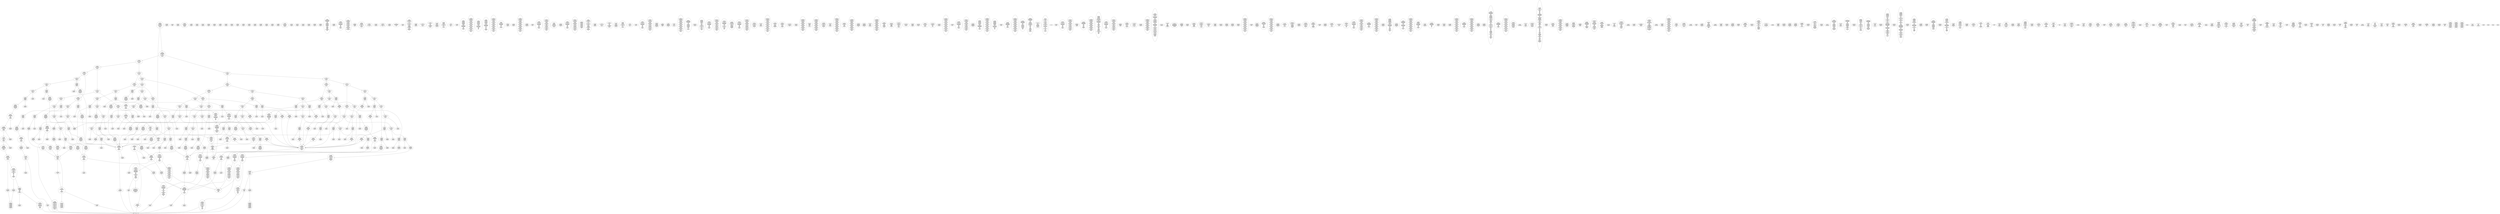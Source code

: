 /* Generated by GvGen v.1.0 (https://www.github.com/stricaud/gvgen) */

digraph G {
compound=true;
   node1 [label="[anywhere]"];
   node2 [label="# 0x0
PUSHX Data
PUSHX Data
MSTORE
PUSHX LogicData
CALLDATASIZE
LT
PUSHX Data
JUMPI
"];
   node3 [label="# 0xd
PUSHX Data
CALLDATALOAD
PUSHX BitData
SHR
PUSHX LogicData
GT
PUSHX Data
JUMPI
"];
   node4 [label="# 0x1e
PUSHX LogicData
GT
PUSHX Data
JUMPI
"];
   node5 [label="# 0x29
PUSHX LogicData
GT
PUSHX Data
JUMPI
"];
   node6 [label="# 0x34
PUSHX LogicData
GT
PUSHX Data
JUMPI
"];
   node7 [label="# 0x3f
PUSHX LogicData
EQ
PUSHX Data
JUMPI
"];
   node8 [label="# 0x4a
PUSHX LogicData
EQ
PUSHX Data
JUMPI
"];
   node9 [label="# 0x55
PUSHX LogicData
EQ
PUSHX Data
JUMPI
"];
   node10 [label="# 0x60
PUSHX LogicData
EQ
PUSHX Data
JUMPI
"];
   node11 [label="# 0x6b
PUSHX Data
REVERT
"];
   node12 [label="# 0x6f
JUMPDEST
PUSHX LogicData
EQ
PUSHX Data
JUMPI
"];
   node13 [label="# 0x7b
PUSHX LogicData
EQ
PUSHX Data
JUMPI
"];
   node14 [label="# 0x86
PUSHX LogicData
EQ
PUSHX Data
JUMPI
"];
   node15 [label="# 0x91
PUSHX Data
REVERT
"];
   node16 [label="# 0x95
JUMPDEST
PUSHX LogicData
GT
PUSHX Data
JUMPI
"];
   node17 [label="# 0xa1
PUSHX LogicData
EQ
PUSHX Data
JUMPI
"];
   node18 [label="# 0xac
PUSHX LogicData
EQ
PUSHX Data
JUMPI
"];
   node19 [label="# 0xb7
PUSHX LogicData
EQ
PUSHX Data
JUMPI
"];
   node20 [label="# 0xc2
PUSHX LogicData
EQ
PUSHX Data
JUMPI
"];
   node21 [label="# 0xcd
PUSHX Data
REVERT
"];
   node22 [label="# 0xd1
JUMPDEST
PUSHX LogicData
EQ
PUSHX Data
JUMPI
"];
   node23 [label="# 0xdd
PUSHX LogicData
EQ
PUSHX Data
JUMPI
"];
   node24 [label="# 0xe8
PUSHX LogicData
EQ
PUSHX Data
JUMPI
"];
   node25 [label="# 0xf3
PUSHX Data
REVERT
"];
   node26 [label="# 0xf7
JUMPDEST
PUSHX LogicData
GT
PUSHX Data
JUMPI
"];
   node27 [label="# 0x103
PUSHX LogicData
GT
PUSHX Data
JUMPI
"];
   node28 [label="# 0x10e
PUSHX LogicData
EQ
PUSHX Data
JUMPI
"];
   node29 [label="# 0x119
PUSHX LogicData
EQ
PUSHX Data
JUMPI
"];
   node30 [label="# 0x124
PUSHX LogicData
EQ
PUSHX Data
JUMPI
"];
   node31 [label="# 0x12f
PUSHX LogicData
EQ
PUSHX Data
JUMPI
"];
   node32 [label="# 0x13a
PUSHX Data
REVERT
"];
   node33 [label="# 0x13e
JUMPDEST
PUSHX LogicData
EQ
PUSHX Data
JUMPI
"];
   node34 [label="# 0x14a
PUSHX LogicData
EQ
PUSHX Data
JUMPI
"];
   node35 [label="# 0x155
PUSHX LogicData
EQ
PUSHX Data
JUMPI
"];
   node36 [label="# 0x160
PUSHX Data
REVERT
"];
   node37 [label="# 0x164
JUMPDEST
PUSHX LogicData
GT
PUSHX Data
JUMPI
"];
   node38 [label="# 0x170
PUSHX LogicData
EQ
PUSHX Data
JUMPI
"];
   node39 [label="# 0x17b
PUSHX LogicData
EQ
PUSHX Data
JUMPI
"];
   node40 [label="# 0x186
PUSHX LogicData
EQ
PUSHX Data
JUMPI
"];
   node41 [label="# 0x191
PUSHX LogicData
EQ
PUSHX Data
JUMPI
"];
   node42 [label="# 0x19c
PUSHX Data
REVERT
"];
   node43 [label="# 0x1a0
JUMPDEST
PUSHX LogicData
EQ
PUSHX Data
JUMPI
"];
   node44 [label="# 0x1ac
PUSHX LogicData
EQ
PUSHX Data
JUMPI
"];
   node45 [label="# 0x1b7
PUSHX LogicData
EQ
PUSHX Data
JUMPI
"];
   node46 [label="# 0x1c2
PUSHX Data
REVERT
"];
   node47 [label="# 0x1c6
JUMPDEST
PUSHX LogicData
GT
PUSHX Data
JUMPI
"];
   node48 [label="# 0x1d2
PUSHX LogicData
GT
PUSHX Data
JUMPI
"];
   node49 [label="# 0x1dd
PUSHX LogicData
GT
PUSHX Data
JUMPI
"];
   node50 [label="# 0x1e8
PUSHX LogicData
EQ
PUSHX Data
JUMPI
"];
   node51 [label="# 0x1f3
PUSHX LogicData
EQ
PUSHX Data
JUMPI
"];
   node52 [label="# 0x1fe
PUSHX LogicData
EQ
PUSHX Data
JUMPI
"];
   node53 [label="# 0x209
PUSHX LogicData
EQ
PUSHX Data
JUMPI
"];
   node54 [label="# 0x214
PUSHX Data
REVERT
"];
   node55 [label="# 0x218
JUMPDEST
PUSHX LogicData
EQ
PUSHX Data
JUMPI
"];
   node56 [label="# 0x224
PUSHX LogicData
EQ
PUSHX Data
JUMPI
"];
   node57 [label="# 0x22f
PUSHX LogicData
EQ
PUSHX Data
JUMPI
"];
   node58 [label="# 0x23a
PUSHX Data
REVERT
"];
   node59 [label="# 0x23e
JUMPDEST
PUSHX LogicData
GT
PUSHX Data
JUMPI
"];
   node60 [label="# 0x24a
PUSHX LogicData
EQ
PUSHX Data
JUMPI
"];
   node61 [label="# 0x255
PUSHX LogicData
EQ
PUSHX Data
JUMPI
"];
   node62 [label="# 0x260
PUSHX LogicData
EQ
PUSHX Data
JUMPI
"];
   node63 [label="# 0x26b
PUSHX LogicData
EQ
PUSHX Data
JUMPI
"];
   node64 [label="# 0x276
PUSHX Data
REVERT
"];
   node65 [label="# 0x27a
JUMPDEST
PUSHX LogicData
EQ
PUSHX Data
JUMPI
"];
   node66 [label="# 0x286
PUSHX LogicData
EQ
PUSHX Data
JUMPI
"];
   node67 [label="# 0x291
PUSHX LogicData
EQ
PUSHX Data
JUMPI
"];
   node68 [label="# 0x29c
PUSHX Data
REVERT
"];
   node69 [label="# 0x2a0
JUMPDEST
PUSHX LogicData
GT
PUSHX Data
JUMPI
"];
   node70 [label="# 0x2ac
PUSHX LogicData
GT
PUSHX Data
JUMPI
"];
   node71 [label="# 0x2b7
PUSHX LogicData
EQ
PUSHX Data
JUMPI
"];
   node72 [label="# 0x2c2
PUSHX LogicData
EQ
PUSHX Data
JUMPI
"];
   node73 [label="# 0x2cd
PUSHX LogicData
EQ
PUSHX Data
JUMPI
"];
   node74 [label="# 0x2d8
PUSHX LogicData
EQ
PUSHX Data
JUMPI
"];
   node75 [label="# 0x2e3
PUSHX Data
REVERT
"];
   node76 [label="# 0x2e7
JUMPDEST
PUSHX LogicData
EQ
PUSHX Data
JUMPI
"];
   node77 [label="# 0x2f3
PUSHX LogicData
EQ
PUSHX Data
JUMPI
"];
   node78 [label="# 0x2fe
PUSHX LogicData
EQ
PUSHX Data
JUMPI
"];
   node79 [label="# 0x309
PUSHX Data
REVERT
"];
   node80 [label="# 0x30d
JUMPDEST
PUSHX LogicData
GT
PUSHX Data
JUMPI
"];
   node81 [label="# 0x319
PUSHX LogicData
EQ
PUSHX Data
JUMPI
"];
   node82 [label="# 0x324
PUSHX LogicData
EQ
PUSHX Data
JUMPI
"];
   node83 [label="# 0x32f
PUSHX LogicData
EQ
PUSHX Data
JUMPI
"];
   node84 [label="# 0x33a
PUSHX Data
REVERT
"];
   node85 [label="# 0x33e
JUMPDEST
PUSHX LogicData
EQ
PUSHX Data
JUMPI
"];
   node86 [label="# 0x34a
PUSHX LogicData
EQ
PUSHX Data
JUMPI
"];
   node87 [label="# 0x355
PUSHX LogicData
EQ
PUSHX Data
JUMPI
"];
   node88 [label="# 0x360
JUMPDEST
PUSHX Data
REVERT
"];
   node89 [label="# 0x365
JUMPDEST
CALLVALUE
ISZERO
PUSHX Data
JUMPI
"];
   node90 [label="# 0x36d
PUSHX Data
REVERT
"];
   node91 [label="# 0x371
JUMPDEST
PUSHX Data
PUSHX Data
CALLDATASIZE
PUSHX Data
PUSHX Data
JUMP
"];
   node92 [label="# 0x380
JUMPDEST
PUSHX Data
JUMP
"];
   node93 [label="# 0x385
JUMPDEST
STOP
"];
   node94 [label="# 0x387
JUMPDEST
CALLVALUE
ISZERO
PUSHX Data
JUMPI
"];
   node95 [label="# 0x38f
PUSHX Data
REVERT
"];
   node96 [label="# 0x393
JUMPDEST
PUSHX Data
PUSHX Data
CALLDATASIZE
PUSHX Data
PUSHX Data
JUMP
"];
   node97 [label="# 0x3a2
JUMPDEST
PUSHX Data
JUMP
"];
   node98 [label="# 0x3a7
JUMPDEST
PUSHX MemData
MLOAD
ISZERO
ISZERO
MSTORE
PUSHX ArithData
ADD
"];
   node99 [label="# 0x3b3
JUMPDEST
PUSHX MemData
MLOAD
SUB
RETURN
"];
   node100 [label="# 0x3bc
JUMPDEST
CALLVALUE
ISZERO
PUSHX Data
JUMPI
"];
   node101 [label="# 0x3c4
PUSHX Data
REVERT
"];
   node102 [label="# 0x3c8
JUMPDEST
PUSHX Data
PUSHX Data
JUMP
"];
   node103 [label="# 0x3d1
JUMPDEST
PUSHX MemData
MLOAD
PUSHX Data
PUSHX Data
JUMP
"];
   node104 [label="# 0x3de
JUMPDEST
CALLVALUE
ISZERO
PUSHX Data
JUMPI
"];
   node105 [label="# 0x3e6
PUSHX Data
REVERT
"];
   node106 [label="# 0x3ea
JUMPDEST
PUSHX Data
PUSHX Data
CALLDATASIZE
PUSHX Data
PUSHX Data
JUMP
"];
   node107 [label="# 0x3f9
JUMPDEST
PUSHX Data
JUMP
"];
   node108 [label="# 0x3fe
JUMPDEST
PUSHX MemData
MLOAD
PUSHX ArithData
PUSHX BitData
PUSHX BitData
SHL
SUB
AND
MSTORE
PUSHX ArithData
ADD
PUSHX Data
JUMP
"];
   node109 [label="# 0x416
JUMPDEST
CALLVALUE
ISZERO
PUSHX Data
JUMPI
"];
   node110 [label="# 0x41e
PUSHX Data
REVERT
"];
   node111 [label="# 0x422
JUMPDEST
PUSHX Data
PUSHX Data
CALLDATASIZE
PUSHX Data
PUSHX Data
JUMP
"];
   node112 [label="# 0x431
JUMPDEST
PUSHX Data
JUMP
"];
   node113 [label="# 0x436
JUMPDEST
CALLVALUE
ISZERO
PUSHX Data
JUMPI
"];
   node114 [label="# 0x43e
PUSHX Data
REVERT
"];
   node115 [label="# 0x442
JUMPDEST
PUSHX Data
PUSHX Data
CALLDATASIZE
PUSHX Data
PUSHX Data
JUMP
"];
   node116 [label="# 0x451
JUMPDEST
PUSHX Data
JUMP
"];
   node117 [label="# 0x456
JUMPDEST
CALLVALUE
ISZERO
PUSHX Data
JUMPI
"];
   node118 [label="# 0x45e
PUSHX Data
REVERT
"];
   node119 [label="# 0x462
JUMPDEST
PUSHX StorData
SLOAD
PUSHX BitData
AND
"];
   node120 [label="# 0x46b
JUMPDEST
PUSHX MemData
MLOAD
MSTORE
PUSHX ArithData
ADD
PUSHX Data
JUMP
"];
   node121 [label="# 0x479
JUMPDEST
CALLVALUE
ISZERO
PUSHX Data
JUMPI
"];
   node122 [label="# 0x481
PUSHX Data
REVERT
"];
   node123 [label="# 0x485
JUMPDEST
PUSHX Data
PUSHX StorData
SLOAD
JUMP
"];
   node124 [label="# 0x48f
JUMPDEST
CALLVALUE
ISZERO
PUSHX Data
JUMPI
"];
   node125 [label="# 0x497
PUSHX Data
REVERT
"];
   node126 [label="# 0x49b
JUMPDEST
PUSHX Data
PUSHX Data
CALLDATASIZE
PUSHX Data
PUSHX Data
JUMP
"];
   node127 [label="# 0x4aa
JUMPDEST
PUSHX Data
JUMP
"];
   node128 [label="# 0x4af
JUMPDEST
CALLVALUE
ISZERO
PUSHX Data
JUMPI
"];
   node129 [label="# 0x4b7
PUSHX Data
REVERT
"];
   node130 [label="# 0x4bb
JUMPDEST
PUSHX Data
PUSHX Data
CALLDATASIZE
PUSHX Data
PUSHX Data
JUMP
"];
   node131 [label="# 0x4ca
JUMPDEST
PUSHX Data
JUMP
"];
   node132 [label="# 0x4cf
JUMPDEST
CALLVALUE
ISZERO
PUSHX Data
JUMPI
"];
   node133 [label="# 0x4d7
PUSHX Data
REVERT
"];
   node134 [label="# 0x4db
JUMPDEST
PUSHX Data
PUSHX Data
JUMP
"];
   node135 [label="# 0x4e4
JUMPDEST
CALLVALUE
ISZERO
PUSHX Data
JUMPI
"];
   node136 [label="# 0x4ec
PUSHX Data
REVERT
"];
   node137 [label="# 0x4f0
JUMPDEST
PUSHX Data
PUSHX Data
CALLDATASIZE
PUSHX Data
PUSHX Data
JUMP
"];
   node138 [label="# 0x4ff
JUMPDEST
PUSHX Data
JUMP
"];
   node139 [label="# 0x504
JUMPDEST
CALLVALUE
ISZERO
PUSHX Data
JUMPI
"];
   node140 [label="# 0x50c
PUSHX Data
REVERT
"];
   node141 [label="# 0x510
JUMPDEST
PUSHX Data
PUSHX Data
CALLDATASIZE
PUSHX Data
PUSHX Data
JUMP
"];
   node142 [label="# 0x51f
JUMPDEST
PUSHX Data
JUMP
"];
   node143 [label="# 0x524
JUMPDEST
CALLVALUE
ISZERO
PUSHX Data
JUMPI
"];
   node144 [label="# 0x52c
PUSHX Data
REVERT
"];
   node145 [label="# 0x530
JUMPDEST
PUSHX StorData
SLOAD
PUSHX Data
PUSHX Data
DIV
PUSHX ArithData
PUSHX BitData
PUSHX BitData
SHL
SUB
AND
JUMP
"];
   node146 [label="# 0x54a
JUMPDEST
CALLVALUE
ISZERO
PUSHX Data
JUMPI
"];
   node147 [label="# 0x552
PUSHX Data
REVERT
"];
   node148 [label="# 0x556
JUMPDEST
PUSHX Data
PUSHX Data
JUMP
"];
   node149 [label="# 0x55f
JUMPDEST
CALLVALUE
ISZERO
PUSHX Data
JUMPI
"];
   node150 [label="# 0x567
PUSHX Data
REVERT
"];
   node151 [label="# 0x56b
JUMPDEST
PUSHX Data
PUSHX Data
CALLDATASIZE
PUSHX Data
PUSHX Data
JUMP
"];
   node152 [label="# 0x57a
JUMPDEST
PUSHX Data
JUMP
"];
   node153 [label="# 0x57f
JUMPDEST
CALLVALUE
ISZERO
PUSHX Data
JUMPI
"];
   node154 [label="# 0x587
PUSHX Data
REVERT
"];
   node155 [label="# 0x58b
JUMPDEST
PUSHX Data
PUSHX Data
CALLDATASIZE
PUSHX Data
PUSHX Data
JUMP
"];
   node156 [label="# 0x59a
JUMPDEST
PUSHX Data
JUMP
"];
   node157 [label="# 0x59f
JUMPDEST
CALLVALUE
ISZERO
PUSHX Data
JUMPI
"];
   node158 [label="# 0x5a7
PUSHX Data
REVERT
"];
   node159 [label="# 0x5ab
JUMPDEST
PUSHX Data
PUSHX Data
CALLDATASIZE
PUSHX Data
PUSHX Data
JUMP
"];
   node160 [label="# 0x5ba
JUMPDEST
PUSHX Data
JUMP
"];
   node161 [label="# 0x5bf
JUMPDEST
PUSHX Data
PUSHX Data
CALLDATASIZE
PUSHX Data
PUSHX Data
JUMP
"];
   node162 [label="# 0x5cd
JUMPDEST
PUSHX Data
JUMP
"];
   node163 [label="# 0x5d2
JUMPDEST
CALLVALUE
ISZERO
PUSHX Data
JUMPI
"];
   node164 [label="# 0x5da
PUSHX Data
REVERT
"];
   node165 [label="# 0x5de
JUMPDEST
PUSHX Data
PUSHX Data
CALLDATASIZE
PUSHX Data
PUSHX Data
JUMP
"];
   node166 [label="# 0x5ed
JUMPDEST
PUSHX Data
JUMP
"];
   node167 [label="# 0x5f2
JUMPDEST
CALLVALUE
ISZERO
PUSHX Data
JUMPI
"];
   node168 [label="# 0x5fa
PUSHX Data
REVERT
"];
   node169 [label="# 0x5fe
JUMPDEST
PUSHX Data
PUSHX StorData
SLOAD
JUMP
"];
   node170 [label="# 0x608
JUMPDEST
CALLVALUE
ISZERO
PUSHX Data
JUMPI
"];
   node171 [label="# 0x610
PUSHX Data
REVERT
"];
   node172 [label="# 0x614
JUMPDEST
PUSHX StorData
SLOAD
PUSHX Data
PUSHX Data
DIV
PUSHX BitData
AND
JUMP
"];
   node173 [label="# 0x627
JUMPDEST
CALLVALUE
ISZERO
PUSHX Data
JUMPI
"];
   node174 [label="# 0x62f
PUSHX Data
REVERT
"];
   node175 [label="# 0x633
JUMPDEST
PUSHX Data
PUSHX StorData
SLOAD
JUMP
"];
   node176 [label="# 0x63d
JUMPDEST
CALLVALUE
ISZERO
PUSHX Data
JUMPI
"];
   node177 [label="# 0x645
PUSHX Data
REVERT
"];
   node178 [label="# 0x649
JUMPDEST
PUSHX Data
PUSHX Data
CALLDATASIZE
PUSHX Data
PUSHX Data
JUMP
"];
   node179 [label="# 0x658
JUMPDEST
PUSHX Data
JUMP
"];
   node180 [label="# 0x65d
JUMPDEST
CALLVALUE
ISZERO
PUSHX Data
JUMPI
"];
   node181 [label="# 0x665
PUSHX Data
REVERT
"];
   node182 [label="# 0x669
JUMPDEST
PUSHX Data
PUSHX Data
CALLDATASIZE
PUSHX Data
PUSHX Data
JUMP
"];
   node183 [label="# 0x678
JUMPDEST
PUSHX Data
JUMP
"];
   node184 [label="# 0x67d
JUMPDEST
CALLVALUE
ISZERO
PUSHX Data
JUMPI
"];
   node185 [label="# 0x685
PUSHX Data
REVERT
"];
   node186 [label="# 0x689
JUMPDEST
PUSHX Data
PUSHX StorData
SLOAD
JUMP
"];
   node187 [label="# 0x693
JUMPDEST
CALLVALUE
ISZERO
PUSHX Data
JUMPI
"];
   node188 [label="# 0x69b
PUSHX Data
REVERT
"];
   node189 [label="# 0x69f
JUMPDEST
PUSHX Data
PUSHX Data
JUMP
"];
   node190 [label="# 0x6a8
JUMPDEST
CALLVALUE
ISZERO
PUSHX Data
JUMPI
"];
   node191 [label="# 0x6b0
PUSHX Data
REVERT
"];
   node192 [label="# 0x6b4
JUMPDEST
PUSHX Data
PUSHX Data
CALLDATASIZE
PUSHX Data
PUSHX Data
JUMP
"];
   node193 [label="# 0x6c3
JUMPDEST
PUSHX Data
JUMP
"];
   node194 [label="# 0x6c8
JUMPDEST
CALLVALUE
ISZERO
PUSHX Data
JUMPI
"];
   node195 [label="# 0x6d0
PUSHX Data
REVERT
"];
   node196 [label="# 0x6d4
JUMPDEST
PUSHX Data
PUSHX Data
JUMP
"];
   node197 [label="# 0x6dd
JUMPDEST
CALLVALUE
ISZERO
PUSHX Data
JUMPI
"];
   node198 [label="# 0x6e5
PUSHX Data
REVERT
"];
   node199 [label="# 0x6e9
JUMPDEST
PUSHX Data
PUSHX Data
CALLDATASIZE
PUSHX Data
PUSHX Data
JUMP
"];
   node200 [label="# 0x6f8
JUMPDEST
PUSHX Data
JUMP
"];
   node201 [label="# 0x6fd
JUMPDEST
PUSHX MemData
MLOAD
PUSHX Data
PUSHX Data
JUMP
"];
   node202 [label="# 0x70a
JUMPDEST
CALLVALUE
ISZERO
PUSHX Data
JUMPI
"];
   node203 [label="# 0x712
PUSHX Data
REVERT
"];
   node204 [label="# 0x716
JUMPDEST
PUSHX StorData
SLOAD
PUSHX ArithData
PUSHX BitData
PUSHX BitData
SHL
SUB
AND
PUSHX Data
JUMP
"];
   node205 [label="# 0x728
JUMPDEST
CALLVALUE
ISZERO
PUSHX Data
JUMPI
"];
   node206 [label="# 0x730
PUSHX Data
REVERT
"];
   node207 [label="# 0x734
JUMPDEST
PUSHX Data
PUSHX Data
CALLDATASIZE
PUSHX Data
PUSHX Data
JUMP
"];
   node208 [label="# 0x743
JUMPDEST
PUSHX Data
JUMP
"];
   node209 [label="# 0x748
JUMPDEST
CALLVALUE
ISZERO
PUSHX Data
JUMPI
"];
   node210 [label="# 0x750
PUSHX Data
REVERT
"];
   node211 [label="# 0x754
JUMPDEST
PUSHX Data
PUSHX Data
JUMP
"];
   node212 [label="# 0x75d
JUMPDEST
CALLVALUE
ISZERO
PUSHX Data
JUMPI
"];
   node213 [label="# 0x765
PUSHX Data
REVERT
"];
   node214 [label="# 0x769
JUMPDEST
PUSHX Data
PUSHX Data
CALLDATASIZE
PUSHX Data
PUSHX Data
JUMP
"];
   node215 [label="# 0x778
JUMPDEST
PUSHX Data
JUMP
"];
   node216 [label="# 0x77d
JUMPDEST
CALLVALUE
ISZERO
PUSHX Data
JUMPI
"];
   node217 [label="# 0x785
PUSHX Data
REVERT
"];
   node218 [label="# 0x789
JUMPDEST
PUSHX Data
PUSHX StorData
SLOAD
JUMP
"];
   node219 [label="# 0x793
JUMPDEST
CALLVALUE
ISZERO
PUSHX Data
JUMPI
"];
   node220 [label="# 0x79b
PUSHX Data
REVERT
"];
   node221 [label="# 0x79f
JUMPDEST
PUSHX Data
PUSHX Data
CALLDATASIZE
PUSHX Data
PUSHX Data
JUMP
"];
   node222 [label="# 0x7ae
JUMPDEST
PUSHX Data
JUMP
"];
   node223 [label="# 0x7b3
JUMPDEST
CALLVALUE
ISZERO
PUSHX Data
JUMPI
"];
   node224 [label="# 0x7bb
PUSHX Data
REVERT
"];
   node225 [label="# 0x7bf
JUMPDEST
PUSHX Data
PUSHX Data
CALLDATASIZE
PUSHX Data
PUSHX Data
JUMP
"];
   node226 [label="# 0x7ce
JUMPDEST
PUSHX Data
JUMP
"];
   node227 [label="# 0x7d3
JUMPDEST
CALLVALUE
ISZERO
PUSHX Data
JUMPI
"];
   node228 [label="# 0x7db
PUSHX Data
REVERT
"];
   node229 [label="# 0x7df
JUMPDEST
PUSHX Data
PUSHX StorData
SLOAD
JUMP
"];
   node230 [label="# 0x7e9
JUMPDEST
CALLVALUE
ISZERO
PUSHX Data
JUMPI
"];
   node231 [label="# 0x7f1
PUSHX Data
REVERT
"];
   node232 [label="# 0x7f5
JUMPDEST
PUSHX Data
PUSHX Data
CALLDATASIZE
PUSHX Data
PUSHX Data
JUMP
"];
   node233 [label="# 0x804
JUMPDEST
PUSHX Data
JUMP
"];
   node234 [label="# 0x809
JUMPDEST
CALLVALUE
ISZERO
PUSHX Data
JUMPI
"];
   node235 [label="# 0x811
PUSHX Data
REVERT
"];
   node236 [label="# 0x815
JUMPDEST
PUSHX Data
PUSHX StorData
SLOAD
JUMP
"];
   node237 [label="# 0x81f
JUMPDEST
CALLVALUE
ISZERO
PUSHX Data
JUMPI
"];
   node238 [label="# 0x827
PUSHX Data
REVERT
"];
   node239 [label="# 0x82b
JUMPDEST
PUSHX Data
PUSHX Data
JUMP
"];
   node240 [label="# 0x834
JUMPDEST
CALLVALUE
ISZERO
PUSHX Data
JUMPI
"];
   node241 [label="# 0x83c
PUSHX Data
REVERT
"];
   node242 [label="# 0x840
JUMPDEST
PUSHX Data
PUSHX Data
CALLDATASIZE
PUSHX Data
PUSHX Data
JUMP
"];
   node243 [label="# 0x84f
JUMPDEST
PUSHX Data
JUMP
"];
   node244 [label="# 0x854
JUMPDEST
CALLVALUE
ISZERO
PUSHX Data
JUMPI
"];
   node245 [label="# 0x85c
PUSHX Data
REVERT
"];
   node246 [label="# 0x860
JUMPDEST
PUSHX Data
PUSHX StorData
SLOAD
JUMP
"];
   node247 [label="# 0x86a
JUMPDEST
CALLVALUE
ISZERO
PUSHX Data
JUMPI
"];
   node248 [label="# 0x872
PUSHX Data
REVERT
"];
   node249 [label="# 0x876
JUMPDEST
PUSHX Data
PUSHX StorData
SLOAD
JUMP
"];
   node250 [label="# 0x880
JUMPDEST
CALLVALUE
ISZERO
PUSHX Data
JUMPI
"];
   node251 [label="# 0x888
PUSHX Data
REVERT
"];
   node252 [label="# 0x88c
JUMPDEST
PUSHX Data
PUSHX StorData
SLOAD
JUMP
"];
   node253 [label="# 0x896
JUMPDEST
CALLVALUE
ISZERO
PUSHX Data
JUMPI
"];
   node254 [label="# 0x89e
PUSHX Data
REVERT
"];
   node255 [label="# 0x8a2
JUMPDEST
PUSHX StorData
SLOAD
PUSHX Data
PUSHX ArithData
PUSHX BitData
PUSHX BitData
SHL
SUB
AND
JUMP
"];
   node256 [label="# 0x8b6
JUMPDEST
CALLVALUE
ISZERO
PUSHX Data
JUMPI
"];
   node257 [label="# 0x8be
PUSHX Data
REVERT
"];
   node258 [label="# 0x8c2
JUMPDEST
PUSHX Data
PUSHX Data
JUMP
"];
   node259 [label="# 0x8cb
JUMPDEST
CALLVALUE
ISZERO
PUSHX Data
JUMPI
"];
   node260 [label="# 0x8d3
PUSHX Data
REVERT
"];
   node261 [label="# 0x8d7
JUMPDEST
PUSHX Data
PUSHX StorData
SLOAD
JUMP
"];
   node262 [label="# 0x8e1
JUMPDEST
CALLVALUE
ISZERO
PUSHX Data
JUMPI
"];
   node263 [label="# 0x8e9
PUSHX Data
REVERT
"];
   node264 [label="# 0x8ed
JUMPDEST
PUSHX Data
PUSHX Data
CALLDATASIZE
PUSHX Data
PUSHX Data
JUMP
"];
   node265 [label="# 0x8fc
JUMPDEST
PUSHX ArithData
PUSHX BitData
PUSHX BitData
SHL
SUB
AND
PUSHX Data
MSTORE
PUSHX Data
PUSHX Data
MSTORE
PUSHX Data
SHA3
AND
MSTORE
MSTORE
SHA3
SLOAD
PUSHX BitData
AND
JUMP
"];
   node266 [label="# 0x92a
JUMPDEST
CALLVALUE
ISZERO
PUSHX Data
JUMPI
"];
   node267 [label="# 0x932
PUSHX Data
REVERT
"];
   node268 [label="# 0x936
JUMPDEST
PUSHX StorData
SLOAD
PUSHX Data
PUSHX BitData
AND
JUMP
"];
   node269 [label="# 0x944
JUMPDEST
CALLVALUE
ISZERO
PUSHX Data
JUMPI
"];
   node270 [label="# 0x94c
PUSHX Data
REVERT
"];
   node271 [label="# 0x950
JUMPDEST
PUSHX Data
PUSHX Data
JUMP
"];
   node272 [label="# 0x959
JUMPDEST
CALLVALUE
ISZERO
PUSHX Data
JUMPI
"];
   node273 [label="# 0x961
PUSHX Data
REVERT
"];
   node274 [label="# 0x965
JUMPDEST
PUSHX Data
PUSHX StorData
SLOAD
JUMP
"];
   node275 [label="# 0x96f
JUMPDEST
CALLVALUE
ISZERO
PUSHX Data
JUMPI
"];
   node276 [label="# 0x977
PUSHX Data
REVERT
"];
   node277 [label="# 0x97b
JUMPDEST
PUSHX Data
PUSHX StorData
SLOAD
JUMP
"];
   node278 [label="# 0x985
JUMPDEST
CALLVALUE
ISZERO
PUSHX Data
JUMPI
"];
   node279 [label="# 0x98d
PUSHX Data
REVERT
"];
   node280 [label="# 0x991
JUMPDEST
PUSHX Data
PUSHX Data
CALLDATASIZE
PUSHX Data
PUSHX Data
JUMP
"];
   node281 [label="# 0x9a0
JUMPDEST
PUSHX Data
JUMP
"];
   node282 [label="# 0x9a5
JUMPDEST
CALLVALUE
ISZERO
PUSHX Data
JUMPI
"];
   node283 [label="# 0x9ad
PUSHX Data
REVERT
"];
   node284 [label="# 0x9b1
JUMPDEST
PUSHX Data
PUSHX StorData
SLOAD
JUMP
"];
   node285 [label="# 0x9bb
JUMPDEST
PUSHX StorData
SLOAD
PUSHX ArithData
PUSHX BitData
PUSHX BitData
SHL
SUB
AND
CALLER
EQ
PUSHX Data
JUMPI
"];
   node286 [label="# 0x9ce
PUSHX MemData
MLOAD
PUSHX BitData
PUSHX BitData
SHL
MSTORE
PUSHX Data
PUSHX ArithData
ADD
MSTORE
PUSHX ArithData
ADD
MSTORE
PUSHX Data
PUSHX ArithData
ADD
MSTORE
PUSHX ArithData
ADD
"];
   node287 [label="# 0xa11
JUMPDEST
PUSHX MemData
MLOAD
SUB
REVERT
"];
   node288 [label="# 0xa1a
JUMPDEST
PUSHX Data
SSTORE
JUMP
"];
   node289 [label="# 0xa1f
JUMPDEST
PUSHX Data
PUSHX BitData
AND
PUSHX LogicData
EQ
PUSHX Data
JUMPI
"];
   node290 [label="# 0xa6c
PUSHX BitData
AND
PUSHX LogicData
EQ
"];
   node291 [label="# 0xab2
JUMPDEST
PUSHX Data
JUMPI
"];
   node292 [label="# 0xab8
PUSHX BitData
AND
PUSHX LogicData
EQ
"];
   node293 [label="# 0xafe
JUMPDEST
PUSHX Data
JUMPI
"];
   node294 [label="# 0xb04
PUSHX LogicData
PUSHX BitData
AND
EQ
"];
   node295 [label="# 0xb4a
JUMPDEST
JUMP
"];
   node296 [label="# 0xb50
JUMPDEST
PUSHX Data
PUSHX StorData
SLOAD
PUSHX Data
PUSHX Data
JUMP
"];
   node297 [label="# 0xb5f
JUMPDEST
PUSHX ArithData
ADD
PUSHX ArithData
DIV
MUL
PUSHX ArithData
ADD
PUSHX MemData
MLOAD
ADD
PUSHX Data
MSTORE
MSTORE
PUSHX ArithData
ADD
SLOAD
PUSHX Data
PUSHX Data
JUMP
"];
   node298 [label="# 0xb8b
JUMPDEST
ISZERO
PUSHX Data
JUMPI
"];
   node299 [label="# 0xb92
PUSHX LogicData
LT
PUSHX Data
JUMPI
"];
   node300 [label="# 0xb9a
PUSHX ArithData
SLOAD
DIV
MUL
MSTORE
PUSHX ArithData
ADD
PUSHX Data
JUMP
"];
   node301 [label="# 0xbad
JUMPDEST
ADD
PUSHX Data
MSTORE
PUSHX Data
PUSHX Data
SHA3
"];
   node302 [label="# 0xbbb
JUMPDEST
SLOAD
MSTORE
PUSHX ArithData
ADD
PUSHX ArithData
ADD
GT
PUSHX Data
JUMPI
"];
   node303 [label="# 0xbcf
SUB
PUSHX BitData
AND
ADD
"];
   node304 [label="# 0xbd8
JUMPDEST
JUMP
"];
   node305 [label="# 0xbe2
JUMPDEST
PUSHX Data
MSTORE
PUSHX Data
PUSHX Data
MSTORE
PUSHX Data
SHA3
SLOAD
PUSHX ArithData
PUSHX BitData
PUSHX BitData
SHL
SUB
AND
PUSHX Data
JUMPI
"];
   node306 [label="# 0xbff
PUSHX MemData
MLOAD
PUSHX BitData
PUSHX BitData
SHL
MSTORE
PUSHX Data
PUSHX ArithData
ADD
MSTORE
PUSHX Data
PUSHX ArithData
ADD
MSTORE
PUSHX Data
PUSHX ArithData
ADD
MSTORE
PUSHX Data
PUSHX ArithData
ADD
MSTORE
PUSHX ArithData
ADD
PUSHX Data
JUMP
"];
   node307 [label="# 0xc6c
JUMPDEST
PUSHX Data
MSTORE
PUSHX Data
PUSHX Data
MSTORE
PUSHX Data
SHA3
SLOAD
PUSHX ArithData
PUSHX BitData
PUSHX BitData
SHL
SUB
AND
JUMP
"];
   node308 [label="# 0xc88
JUMPDEST
PUSHX Data
MSTORE
PUSHX Data
PUSHX Data
MSTORE
PUSHX Data
SHA3
SLOAD
PUSHX ArithData
PUSHX BitData
PUSHX BitData
SHL
SUB
AND
AND
EQ
ISZERO
PUSHX Data
JUMPI
"];
   node309 [label="# 0xcad
PUSHX MemData
MLOAD
PUSHX BitData
PUSHX BitData
SHL
MSTORE
PUSHX Data
PUSHX ArithData
ADD
MSTORE
PUSHX Data
PUSHX ArithData
ADD
MSTORE
PUSHX Data
PUSHX ArithData
ADD
MSTORE
PUSHX Data
PUSHX ArithData
ADD
MSTORE
PUSHX ArithData
ADD
PUSHX Data
JUMP
"];
   node310 [label="# 0xd1a
JUMPDEST
CALLER
PUSHX ArithData
PUSHX BitData
PUSHX BitData
SHL
SUB
AND
EQ
PUSHX Data
JUMPI
"];
   node311 [label="# 0xd2c
PUSHX Data
CALLER
PUSHX Data
JUMP
"];
   node312 [label="# 0xd36
JUMPDEST
PUSHX Data
JUMPI
"];
   node313 [label="# 0xd3b
PUSHX MemData
MLOAD
PUSHX BitData
PUSHX BitData
SHL
MSTORE
PUSHX Data
PUSHX ArithData
ADD
MSTORE
PUSHX Data
PUSHX ArithData
ADD
MSTORE
PUSHX Data
PUSHX ArithData
ADD
MSTORE
PUSHX Data
PUSHX ArithData
ADD
MSTORE
PUSHX ArithData
ADD
PUSHX Data
JUMP
"];
   node314 [label="# 0xda8
JUMPDEST
PUSHX Data
PUSHX Data
JUMP
"];
   node315 [label="# 0xdb3
JUMPDEST
JUMP
"];
   node316 [label="# 0xdb8
JUMPDEST
PUSHX StorData
SLOAD
PUSHX ArithData
PUSHX BitData
PUSHX BitData
SHL
SUB
AND
CALLER
EQ
PUSHX Data
JUMPI
"];
   node317 [label="# 0xdcb
PUSHX MemData
MLOAD
PUSHX BitData
PUSHX BitData
SHL
MSTORE
PUSHX Data
PUSHX ArithData
ADD
MSTORE
PUSHX ArithData
ADD
MSTORE
PUSHX Data
PUSHX ArithData
ADD
MSTORE
PUSHX ArithData
ADD
PUSHX Data
JUMP
"];
   node318 [label="# 0xe12
JUMPDEST
MLOAD
PUSHX Data
PUSHX Data
PUSHX ArithData
ADD
PUSHX Data
JUMP
"];
   node319 [label="# 0xe25
JUMPDEST
JUMP
"];
   node320 [label="# 0xe29
JUMPDEST
PUSHX Data
PUSHX Data
JUMP
"];
   node321 [label="# 0xe34
JUMPDEST
PUSHX StorData
SLOAD
PUSHX ArithData
PUSHX BitData
PUSHX BitData
SHL
SUB
AND
CALLER
EQ
PUSHX Data
JUMPI
"];
   node322 [label="# 0xe47
PUSHX MemData
MLOAD
PUSHX BitData
PUSHX BitData
SHL
MSTORE
PUSHX Data
PUSHX ArithData
ADD
MSTORE
PUSHX ArithData
ADD
MSTORE
PUSHX Data
PUSHX ArithData
ADD
MSTORE
PUSHX ArithData
ADD
PUSHX Data
JUMP
"];
   node323 [label="# 0xe8e
JUMPDEST
PUSHX Data
SSTORE
PUSHX Data
SSTORE
PUSHX Data
SSTORE
PUSHX Data
SSTORE
PUSHX Data
SSTORE
JUMP
"];
   node324 [label="# 0xea5
JUMPDEST
PUSHX StorData
SLOAD
PUSHX Data
PUSHX Data
JUMP
"];
   node325 [label="# 0xeb2
JUMPDEST
PUSHX ArithData
ADD
PUSHX ArithData
DIV
MUL
PUSHX ArithData
ADD
PUSHX MemData
MLOAD
ADD
PUSHX Data
MSTORE
MSTORE
PUSHX ArithData
ADD
SLOAD
PUSHX Data
PUSHX Data
JUMP
"];
   node326 [label="# 0xede
JUMPDEST
ISZERO
PUSHX Data
JUMPI
"];
   node327 [label="# 0xee5
PUSHX LogicData
LT
PUSHX Data
JUMPI
"];
   node328 [label="# 0xeed
PUSHX ArithData
SLOAD
DIV
MUL
MSTORE
PUSHX ArithData
ADD
PUSHX Data
JUMP
"];
   node329 [label="# 0xf00
JUMPDEST
ADD
PUSHX Data
MSTORE
PUSHX Data
PUSHX Data
SHA3
"];
   node330 [label="# 0xf0e
JUMPDEST
SLOAD
MSTORE
PUSHX ArithData
ADD
PUSHX ArithData
ADD
GT
PUSHX Data
JUMPI
"];
   node331 [label="# 0xf22
SUB
PUSHX BitData
AND
ADD
"];
   node332 [label="# 0xf2b
JUMPDEST
JUMP
"];
   node333 [label="# 0xf33
JUMPDEST
PUSHX StorData
SLOAD
PUSHX ArithData
PUSHX BitData
PUSHX BitData
SHL
SUB
AND
CALLER
EQ
PUSHX Data
JUMPI
"];
   node334 [label="# 0xf46
PUSHX MemData
MLOAD
PUSHX BitData
PUSHX BitData
SHL
MSTORE
PUSHX Data
PUSHX ArithData
ADD
MSTORE
PUSHX ArithData
ADD
MSTORE
PUSHX Data
PUSHX ArithData
ADD
MSTORE
PUSHX ArithData
ADD
PUSHX Data
JUMP
"];
   node335 [label="# 0xf8d
JUMPDEST
PUSHX Data
SSTORE
PUSHX Data
PUSHX Data
PUSHX Data
JUMP
"];
   node336 [label="# 0xf9f
JUMPDEST
PUSHX Data
SSTORE
JUMP
"];
   node337 [label="# 0xfa5
JUMPDEST
PUSHX Data
PUSHX Data
PUSHX Data
JUMP
"];
   node338 [label="# 0xfb0
JUMPDEST
LT
PUSHX Data
JUMPI
"];
   node339 [label="# 0xfb7
PUSHX MemData
MLOAD
PUSHX BitData
PUSHX BitData
SHL
MSTORE
PUSHX Data
PUSHX ArithData
ADD
MSTORE
PUSHX Data
PUSHX ArithData
ADD
MSTORE
PUSHX Data
PUSHX ArithData
ADD
MSTORE
PUSHX Data
PUSHX ArithData
ADD
MSTORE
PUSHX ArithData
ADD
PUSHX Data
JUMP
"];
   node340 [label="# 0x1024
JUMPDEST
PUSHX ArithData
PUSHX BitData
PUSHX BitData
SHL
SUB
AND
PUSHX Data
MSTORE
PUSHX Data
PUSHX Data
MSTORE
PUSHX Data
SHA3
SLOAD
LT
PUSHX Data
JUMPI
"];
   node341 [label="# 0x1047
PUSHX Data
PUSHX Data
JUMP
"];
   node342 [label="# 0x104e
JUMPDEST
PUSHX Data
MSTORE
PUSHX Data
SHA3
PUSHX Data
DIV
ADD
SLOAD
PUSHX BitData
AND
PUSHX ArithData
MUL
PUSHX ArithData
EXP
DIV
PUSHX BitData
AND
JUMP
"];
   node343 [label="# 0x1077
JUMPDEST
PUSHX StorData
SLOAD
PUSHX ArithData
PUSHX BitData
PUSHX BitData
SHL
SUB
AND
CALLER
EQ
PUSHX Data
JUMPI
"];
   node344 [label="# 0x108a
PUSHX MemData
MLOAD
PUSHX BitData
PUSHX BitData
SHL
MSTORE
PUSHX Data
PUSHX ArithData
ADD
MSTORE
PUSHX Data
PUSHX ArithData
ADD
MSTORE
PUSHX Data
PUSHX ArithData
ADD
MSTORE
PUSHX ArithData
ADD
PUSHX Data
JUMP
"];
   node345 [label="# 0x10d1
JUMPDEST
PUSHX StorData
SLOAD
PUSHX MemData
MLOAD
SELFBALANCE
PUSHX ArithData
PUSHX BitData
PUSHX BitData
SHL
SUB
AND
ISZERO
PUSHX ArithData
MUL
PUSHX Data
CALL
ISZERO
ISZERO
PUSHX Data
JUMPI
"];
   node346 [label="# 0x1102
RETURNDATASIZE
PUSHX Data
RETURNDATACOPY
RETURNDATASIZE
PUSHX Data
REVERT
"];
   node347 [label="# 0x110b
JUMPDEST
PUSHX StorData
SLOAD
PUSHX ArithData
PUSHX BitData
PUSHX BitData
SHL
SUB
AND
CALLER
EQ
PUSHX Data
JUMPI
"];
   node348 [label="# 0x111e
PUSHX MemData
MLOAD
PUSHX BitData
PUSHX BitData
SHL
MSTORE
PUSHX Data
PUSHX ArithData
ADD
MSTORE
PUSHX ArithData
ADD
MSTORE
PUSHX Data
PUSHX ArithData
ADD
MSTORE
PUSHX ArithData
ADD
PUSHX Data
JUMP
"];
   node349 [label="# 0x1165
JUMPDEST
PUSHX StorData
SLOAD
PUSHX ArithData
PUSHX BitData
PUSHX BitData
SHL
SUB
AND
PUSHX ArithData
MUL
PUSHX BitData
AND
OR
SSTORE
JUMP
"];
   node350 [label="# 0x11a5
JUMPDEST
PUSHX Data
PUSHX MemData
MLOAD
PUSHX ArithData
ADD
PUSHX Data
MSTORE
PUSHX Data
MSTORE
PUSHX Data
JUMP
"];
   node351 [label="# 0x11c0
JUMPDEST
PUSHX StorData
SLOAD
PUSHX ArithData
PUSHX BitData
PUSHX BitData
SHL
SUB
AND
CALLER
EQ
PUSHX Data
JUMPI
"];
   node352 [label="# 0x11d3
PUSHX MemData
MLOAD
PUSHX BitData
PUSHX BitData
SHL
MSTORE
PUSHX Data
PUSHX ArithData
ADD
MSTORE
PUSHX ArithData
ADD
MSTORE
PUSHX Data
PUSHX ArithData
ADD
MSTORE
PUSHX ArithData
ADD
PUSHX Data
JUMP
"];
   node353 [label="# 0x121a
JUMPDEST
PUSHX StorData
SLOAD
PUSHX StorData
SLOAD
PUSHX Data
PUSHX Data
JUMP
"];
   node354 [label="# 0x122b
JUMPDEST
GT
ISZERO
PUSHX Data
JUMPI
"];
   node355 [label="# 0x1232
PUSHX MemData
MLOAD
PUSHX BitData
PUSHX BitData
SHL
MSTORE
PUSHX Data
PUSHX ArithData
ADD
MSTORE
PUSHX Data
PUSHX ArithData
ADD
MSTORE
PUSHX Data
PUSHX ArithData
ADD
MSTORE
PUSHX Data
PUSHX ArithData
ADD
MSTORE
PUSHX ArithData
ADD
PUSHX Data
JUMP
"];
   node356 [label="# 0x129f
JUMPDEST
PUSHX StorData
SLOAD
ADD
SSTORE
PUSHX Data
PUSHX Data
JUMP
"];
   node357 [label="# 0x12b1
JUMPDEST
PUSHX StorData
SLOAD
TIMESTAMP
GT
ISZERO
PUSHX Data
JUMPI
"];
   node358 [label="# 0x12bd
PUSHX StorData
SLOAD
PUSHX BitData
AND
"];
   node359 [label="# 0x12c4
JUMPDEST
PUSHX Data
JUMPI
"];
   node360 [label="# 0x12c9
PUSHX MemData
MLOAD
PUSHX BitData
PUSHX BitData
SHL
MSTORE
PUSHX Data
PUSHX ArithData
ADD
MSTORE
PUSHX Data
PUSHX ArithData
ADD
MSTORE
PUSHX Data
PUSHX ArithData
ADD
MSTORE
PUSHX ArithData
ADD
PUSHX Data
JUMP
"];
   node361 [label="# 0x1310
JUMPDEST
CALLER
ORIGIN
EQ
PUSHX Data
JUMPI
"];
   node362 [label="# 0x1318
PUSHX MemData
MLOAD
PUSHX BitData
PUSHX BitData
SHL
MSTORE
PUSHX Data
PUSHX ArithData
ADD
MSTORE
PUSHX Data
PUSHX ArithData
ADD
MSTORE
PUSHX Data
PUSHX ArithData
ADD
MSTORE
PUSHX ArithData
ADD
PUSHX Data
JUMP
"];
   node363 [label="# 0x135f
JUMPDEST
PUSHX StorData
SLOAD
PUSHX StorData
SLOAD
PUSHX Data
PUSHX Data
JUMP
"];
   node364 [label="# 0x1370
JUMPDEST
GT
ISZERO
PUSHX Data
JUMPI
"];
   node365 [label="# 0x1377
PUSHX MemData
MLOAD
PUSHX BitData
PUSHX BitData
SHL
MSTORE
PUSHX Data
PUSHX ArithData
ADD
MSTORE
PUSHX Data
PUSHX ArithData
ADD
MSTORE
PUSHX Data
PUSHX ArithData
ADD
MSTORE
PUSHX Data
PUSHX ArithData
ADD
MSTORE
PUSHX ArithData
ADD
PUSHX Data
JUMP
"];
   node366 [label="# 0x13e4
JUMPDEST
PUSHX StorData
SLOAD
GT
ISZERO
PUSHX Data
JUMPI
"];
   node367 [label="# 0x13ef
PUSHX MemData
MLOAD
PUSHX BitData
PUSHX BitData
SHL
MSTORE
PUSHX Data
PUSHX ArithData
ADD
MSTORE
PUSHX Data
PUSHX ArithData
ADD
MSTORE
PUSHX Data
PUSHX ArithData
ADD
MSTORE
PUSHX ArithData
ADD
PUSHX Data
JUMP
"];
   node368 [label="# 0x1436
JUMPDEST
PUSHX Data
PUSHX Data
PUSHX Data
JUMP
"];
   node369 [label="# 0x1440
JUMPDEST
CALLVALUE
PUSHX Data
PUSHX Data
JUMP
"];
   node370 [label="# 0x144d
JUMPDEST
GT
ISZERO
PUSHX Data
JUMPI
"];
   node371 [label="# 0x1454
PUSHX MemData
MLOAD
PUSHX BitData
PUSHX BitData
SHL
MSTORE
PUSHX Data
PUSHX ArithData
ADD
MSTORE
PUSHX Data
PUSHX ArithData
ADD
MSTORE
PUSHX Data
PUSHX ArithData
ADD
MSTORE
PUSHX ArithData
ADD
PUSHX Data
JUMP
"];
   node372 [label="# 0x149b
JUMPDEST
PUSHX StorData
SLOAD
ADD
SSTORE
PUSHX Data
CALLER
PUSHX Data
JUMP
"];
   node373 [label="# 0x14ad
JUMPDEST
PUSHX StorData
SLOAD
ISZERO
ISZERO
PUSHX Data
JUMPI
"];
   node374 [label="# 0x14b8
PUSHX StorData
SLOAD
PUSHX StorData
SLOAD
PUSHX BitData
AND
EQ
PUSHX Data
JUMPI
"];
   node375 [label="# 0x14c9
PUSHX StorData
SLOAD
TIMESTAMP
GT
"];
   node376 [label="# 0x14cf
JUMPDEST
ISZERO
PUSHX Data
JUMPI
"];
   node377 [label="# 0x14d5
PUSHX Data
PUSHX Data
JUMP
"];
   node378 [label="# 0x14dc
JUMPDEST
PUSHX LogicData
GT
ISZERO
PUSHX Data
JUMPI
"];
   node379 [label="# 0x14e8
PUSHX StorData
SLOAD
PUSHX BitData
AND
GT
ISZERO
"];
   node380 [label="# 0x14f3
JUMPDEST
PUSHX Data
JUMPI
"];
   node381 [label="# 0x14f8
PUSHX MemData
MLOAD
PUSHX BitData
PUSHX BitData
SHL
MSTORE
PUSHX Data
PUSHX ArithData
ADD
MSTORE
PUSHX Data
PUSHX ArithData
ADD
MSTORE
PUSHX Data
PUSHX ArithData
ADD
MSTORE
PUSHX Data
PUSHX ArithData
ADD
MSTORE
PUSHX ArithData
ADD
PUSHX Data
JUMP
"];
   node382 [label="# 0x1565
JUMPDEST
JUMP
"];
   node383 [label="# 0x1569
JUMPDEST
PUSHX StorData
SLOAD
PUSHX ArithData
PUSHX BitData
PUSHX BitData
SHL
SUB
AND
CALLER
EQ
PUSHX Data
JUMPI
"];
   node384 [label="# 0x157c
PUSHX MemData
MLOAD
PUSHX BitData
PUSHX BitData
SHL
MSTORE
PUSHX Data
PUSHX ArithData
ADD
MSTORE
PUSHX ArithData
ADD
MSTORE
PUSHX Data
PUSHX ArithData
ADD
MSTORE
PUSHX ArithData
ADD
PUSHX Data
JUMP
"];
   node385 [label="# 0x15c3
JUMPDEST
PUSHX Data
PUSHX Data
PUSHX Data
JUMP
"];
   node386 [label="# 0x15cf
JUMPDEST
PUSHX Data
MSTORE
PUSHX Data
PUSHX Data
MSTORE
PUSHX Data
SHA3
SLOAD
PUSHX ArithData
PUSHX BitData
PUSHX BitData
SHL
SUB
AND
PUSHX Data
JUMPI
"];
   node387 [label="# 0x15ed
PUSHX MemData
MLOAD
PUSHX BitData
PUSHX BitData
SHL
MSTORE
PUSHX Data
PUSHX ArithData
ADD
MSTORE
PUSHX Data
PUSHX ArithData
ADD
MSTORE
PUSHX Data
PUSHX ArithData
ADD
MSTORE
PUSHX Data
PUSHX ArithData
ADD
MSTORE
PUSHX ArithData
ADD
PUSHX Data
JUMP
"];
   node388 [label="# 0x165a
JUMPDEST
PUSHX Data
MSTORE
PUSHX Data
PUSHX Data
MSTORE
PUSHX Data
SHA3
SLOAD
PUSHX ArithData
PUSHX BitData
PUSHX BitData
SHL
SUB
AND
JUMP
"];
   node389 [label="# 0x1677
JUMPDEST
PUSHX Data
PUSHX Data
PUSHX Data
JUMP
"];
   node390 [label="# 0x1681
JUMPDEST
JUMP
"];
   node391 [label="# 0x1686
JUMPDEST
PUSHX Data
PUSHX ArithData
PUSHX BitData
PUSHX BitData
SHL
SUB
AND
PUSHX Data
JUMPI
"];
   node392 [label="# 0x1697
PUSHX MemData
MLOAD
PUSHX BitData
PUSHX BitData
SHL
MSTORE
PUSHX Data
PUSHX ArithData
ADD
MSTORE
PUSHX Data
PUSHX ArithData
ADD
MSTORE
PUSHX Data
PUSHX ArithData
ADD
MSTORE
PUSHX Data
PUSHX ArithData
ADD
MSTORE
PUSHX ArithData
ADD
PUSHX Data
JUMP
"];
   node393 [label="# 0x1704
JUMPDEST
PUSHX ArithData
PUSHX BitData
PUSHX BitData
SHL
SUB
AND
PUSHX Data
MSTORE
PUSHX Data
PUSHX Data
MSTORE
PUSHX Data
SHA3
SLOAD
JUMP
"];
   node394 [label="# 0x1720
JUMPDEST
PUSHX StorData
SLOAD
PUSHX ArithData
PUSHX BitData
PUSHX BitData
SHL
SUB
AND
CALLER
EQ
PUSHX Data
JUMPI
"];
   node395 [label="# 0x1733
PUSHX MemData
MLOAD
PUSHX BitData
PUSHX BitData
SHL
MSTORE
PUSHX Data
PUSHX ArithData
ADD
MSTORE
PUSHX ArithData
ADD
MSTORE
PUSHX Data
PUSHX ArithData
ADD
MSTORE
PUSHX ArithData
ADD
PUSHX Data
JUMP
"];
   node396 [label="# 0x177a
JUMPDEST
PUSHX Data
PUSHX Data
PUSHX Data
JUMP
"];
   node397 [label="# 0x1784
JUMPDEST
JUMP
"];
   node398 [label="# 0x1786
JUMPDEST
PUSHX ArithData
PUSHX BitData
PUSHX BitData
SHL
SUB
AND
PUSHX Data
MSTORE
PUSHX Data
PUSHX ArithData
MSTORE
PUSHX MemData
SHA3
SLOAD
MLOAD
MUL
ADD
ADD
MSTORE
MSTORE
PUSHX Data
ADD
ISZERO
PUSHX Data
JUMPI
"];
   node399 [label="# 0x17c2
PUSHX ArithData
MUL
ADD
PUSHX Data
MSTORE
PUSHX Data
PUSHX Data
SHA3
PUSHX Data
"];
   node400 [label="# 0x17d5
JUMPDEST
SLOAD
PUSHX ArithData
EXP
DIV
PUSHX BitData
AND
PUSHX BitData
AND
MSTORE
PUSHX ArithData
ADD
PUSHX ArithData
ADD
PUSHX Data
PUSHX ArithData
ADD
DIV
ADD
PUSHX ArithData
SUB
MUL
GT
PUSHX Data
JUMPI
"];
   node401 [label="# 0x180c
"];
   node402 [label="# 0x180e
JUMPDEST
JUMP
"];
   node403 [label="# 0x181a
JUMPDEST
PUSHX StorData
SLOAD
PUSHX ArithData
PUSHX BitData
PUSHX BitData
SHL
SUB
AND
CALLER
EQ
PUSHX Data
JUMPI
"];
   node404 [label="# 0x182d
PUSHX MemData
MLOAD
PUSHX BitData
PUSHX BitData
SHL
MSTORE
PUSHX Data
PUSHX ArithData
ADD
MSTORE
PUSHX ArithData
ADD
MSTORE
PUSHX Data
PUSHX ArithData
ADD
MSTORE
PUSHX ArithData
ADD
PUSHX Data
JUMP
"];
   node405 [label="# 0x1874
JUMPDEST
PUSHX Data
SSTORE
JUMP
"];
   node406 [label="# 0x1879
JUMPDEST
PUSHX Data
PUSHX StorData
SLOAD
PUSHX Data
PUSHX Data
JUMP
"];
   node407 [label="# 0x1888
JUMPDEST
PUSHX ArithData
PUSHX BitData
PUSHX BitData
SHL
SUB
AND
CALLER
EQ
ISZERO
PUSHX Data
JUMPI
"];
   node408 [label="# 0x189a
PUSHX MemData
MLOAD
PUSHX BitData
PUSHX BitData
SHL
MSTORE
PUSHX Data
PUSHX ArithData
ADD
MSTORE
PUSHX Data
PUSHX ArithData
ADD
MSTORE
PUSHX Data
PUSHX ArithData
ADD
MSTORE
PUSHX ArithData
ADD
PUSHX Data
JUMP
"];
   node409 [label="# 0x18e1
JUMPDEST
CALLER
PUSHX Data
MSTORE
PUSHX Data
PUSHX ArithData
MSTORE
PUSHX MemData
SHA3
PUSHX ArithData
PUSHX BitData
PUSHX BitData
SHL
SUB
AND
MSTORE
MSTORE
SHA3
SLOAD
PUSHX BitData
AND
ISZERO
ISZERO
OR
SSTORE
MLOAD
MSTORE
PUSHX Data
ADD
PUSHX MemData
MLOAD
SUB
LOGX
JUMP
"];
   node410 [label="# 0x196b
JUMPDEST
PUSHX StorData
SLOAD
PUSHX ArithData
PUSHX BitData
PUSHX BitData
SHL
SUB
AND
CALLER
EQ
PUSHX Data
JUMPI
"];
   node411 [label="# 0x197e
PUSHX MemData
MLOAD
PUSHX BitData
PUSHX BitData
SHL
MSTORE
PUSHX Data
PUSHX ArithData
ADD
MSTORE
PUSHX ArithData
ADD
MSTORE
PUSHX Data
PUSHX ArithData
ADD
MSTORE
PUSHX ArithData
ADD
PUSHX Data
JUMP
"];
   node412 [label="# 0x19c5
JUMPDEST
PUSHX Data
SSTORE
JUMP
"];
   node413 [label="# 0x19ca
JUMPDEST
PUSHX StorData
SLOAD
TIMESTAMP
GT
ISZERO
PUSHX Data
JUMPI
"];
   node414 [label="# 0x19d6
PUSHX StorData
SLOAD
PUSHX Data
DIV
PUSHX BitData
AND
"];
   node415 [label="# 0x19e2
JUMPDEST
PUSHX Data
JUMPI
"];
   node416 [label="# 0x19e7
PUSHX MemData
MLOAD
PUSHX BitData
PUSHX BitData
SHL
MSTORE
PUSHX Data
PUSHX ArithData
ADD
MSTORE
PUSHX Data
PUSHX ArithData
ADD
MSTORE
PUSHX Data
PUSHX ArithData
ADD
MSTORE
PUSHX ArithData
ADD
PUSHX Data
JUMP
"];
   node417 [label="# 0x1a2e
JUMPDEST
PUSHX StorData
SLOAD
PUSHX Data
DIV
PUSHX ArithData
PUSHX BitData
PUSHX BitData
SHL
SUB
AND
PUSHX BitData
CALLER
PUSHX MemData
MLOAD
PUSHX BitData
PUSHX BitData
SHL
AND
MSTORE
PUSHX ArithData
PUSHX BitData
PUSHX BitData
SHL
SUB
AND
PUSHX ArithData
ADD
MSTORE
PUSHX ArithData
ADD
MSTORE
PUSHX ArithData
ADD
PUSHX Data
PUSHX MemData
MLOAD
SUB
PUSHX Data
EXTCODESIZE
ISZERO
ISZERO
PUSHX Data
JUMPI
"];
   node418 [label="# 0x1aa2
PUSHX Data
REVERT
"];
   node419 [label="# 0x1aa6
JUMPDEST
GAS
CALL
ISZERO
ISZERO
PUSHX Data
JUMPI
"];
   node420 [label="# 0x1ab1
RETURNDATASIZE
PUSHX Data
RETURNDATACOPY
RETURNDATASIZE
PUSHX Data
REVERT
"];
   node421 [label="# 0x1aba
JUMPDEST
PUSHX Data
PUSHX Data
CALLER
JUMP
"];
   node422 [label="# 0x1ac8
JUMPDEST
PUSHX Data
JUMP
"];
   node423 [label="# 0x1ace
JUMPDEST
PUSHX StorData
SLOAD
ISZERO
ISZERO
PUSHX Data
JUMPI
"];
   node424 [label="# 0x1ad9
PUSHX StorData
SLOAD
PUSHX StorData
SLOAD
PUSHX BitData
AND
EQ
PUSHX Data
JUMPI
"];
   node425 [label="# 0x1aea
PUSHX StorData
SLOAD
TIMESTAMP
LT
ISZERO
"];
   node426 [label="# 0x1af1
JUMPDEST
ISZERO
PUSHX Data
JUMPI
"];
   node427 [label="# 0x1af7
PUSHX Data
PUSHX Data
JUMP
"];
   node428 [label="# 0x1afe
JUMPDEST
JUMP
"];
   node429 [label="# 0x1b01
JUMPDEST
PUSHX Data
PUSHX Data
JUMP
"];
   node430 [label="# 0x1b0c
JUMPDEST
PUSHX Data
PUSHX Data
JUMP
"];
   node431 [label="# 0x1b18
JUMPDEST
PUSHX Data
JUMPI
"];
   node432 [label="# 0x1b1d
PUSHX MemData
MLOAD
PUSHX BitData
PUSHX BitData
SHL
MSTORE
PUSHX Data
PUSHX ArithData
ADD
MSTORE
PUSHX Data
PUSHX ArithData
ADD
MSTORE
PUSHX Data
PUSHX ArithData
ADD
MSTORE
PUSHX Data
PUSHX ArithData
ADD
MSTORE
PUSHX ArithData
ADD
PUSHX Data
JUMP
"];
   node433 [label="# 0x1b8a
JUMPDEST
JUMP
"];
   node434 [label="# 0x1b90
JUMPDEST
PUSHX StorData
SLOAD
PUSHX ArithData
PUSHX BitData
PUSHX BitData
SHL
SUB
AND
CALLER
EQ
PUSHX Data
JUMPI
"];
   node435 [label="# 0x1ba3
PUSHX MemData
MLOAD
PUSHX BitData
PUSHX BitData
SHL
MSTORE
PUSHX Data
PUSHX ArithData
ADD
MSTORE
PUSHX ArithData
ADD
MSTORE
PUSHX Data
PUSHX ArithData
ADD
MSTORE
PUSHX ArithData
ADD
PUSHX Data
JUMP
"];
   node436 [label="# 0x1bea
JUMPDEST
PUSHX StorData
SLOAD
PUSHX BitData
AND
PUSHX ArithData
DIV
PUSHX BitData
AND
ISZERO
MUL
OR
SSTORE
JUMP
"];
   node437 [label="# 0x1c24
JUMPDEST
PUSHX Data
PUSHX Data
PUSHX Data
PUSHX Data
JUMP
"];
   node438 [label="# 0x1c31
JUMPDEST
PUSHX ArithData
PUSHX BitData
PUSHX BitData
SHL
SUB
AND
EQ
ISZERO
PUSHX Data
JUMPI
"];
   node439 [label="# 0x1c41
PUSHX MemData
MLOAD
PUSHX BitData
PUSHX BitData
SHL
MSTORE
PUSHX Data
PUSHX ArithData
ADD
MSTORE
PUSHX Data
PUSHX ArithData
ADD
MSTORE
PUSHX Data
PUSHX ArithData
ADD
MSTORE
PUSHX Data
PUSHX ArithData
ADD
MSTORE
PUSHX ArithData
ADD
PUSHX Data
JUMP
"];
   node440 [label="# 0x1cae
JUMPDEST
PUSHX Data
PUSHX Data
PUSHX Data
JUMP
"];
   node441 [label="# 0x1cb8
JUMPDEST
PUSHX LogicData
MLOAD
GT
PUSHX Data
JUMPI
"];
   node442 [label="# 0x1cc4
PUSHX MemData
MLOAD
PUSHX ArithData
ADD
PUSHX Data
MSTORE
PUSHX Data
MSTORE
PUSHX Data
JUMP
"];
   node443 [label="# 0x1cd8
JUMPDEST
PUSHX Data
PUSHX Data
JUMP
"];
   node444 [label="# 0x1ce2
JUMPDEST
PUSHX MemData
MLOAD
PUSHX ArithData
ADD
PUSHX Data
PUSHX Data
JUMP
"];
   node445 [label="# 0x1cf3
JUMPDEST
PUSHX MemData
MLOAD
PUSHX ArithData
SUB
SUB
MSTORE
PUSHX Data
MSTORE
"];
   node446 [label="# 0x1d03
JUMPDEST
JUMP
"];
   node447 [label="# 0x1d0a
JUMPDEST
PUSHX StorData
SLOAD
PUSHX ArithData
PUSHX BitData
PUSHX BitData
SHL
SUB
AND
CALLER
EQ
PUSHX Data
JUMPI
"];
   node448 [label="# 0x1d1d
PUSHX MemData
MLOAD
PUSHX BitData
PUSHX BitData
SHL
MSTORE
PUSHX Data
PUSHX ArithData
ADD
MSTORE
PUSHX ArithData
ADD
MSTORE
PUSHX Data
PUSHX ArithData
ADD
MSTORE
PUSHX ArithData
ADD
PUSHX Data
JUMP
"];
   node449 [label="# 0x1d64
JUMPDEST
PUSHX StorData
SLOAD
PUSHX BitData
AND
PUSHX BitData
AND
ISZERO
OR
SSTORE
JUMP
"];
   node450 [label="# 0x1d96
JUMPDEST
PUSHX Data
PUSHX StorData
SLOAD
PUSHX StorData
SLOAD
TIMESTAMP
PUSHX Data
PUSHX Data
JUMP
"];
   node451 [label="# 0x1daa
JUMPDEST
PUSHX Data
PUSHX Data
JUMP
"];
   node452 [label="# 0x1db4
JUMPDEST
PUSHX StorData
SLOAD
LT
PUSHX Data
JUMPI
"];
   node453 [label="# 0x1dc0
PUSHX StorData
SLOAD
JUMP
"];
   node454 [label="# 0x1dc7
JUMPDEST
PUSHX StorData
SLOAD
MUL
PUSHX StorData
SLOAD
SUB
JUMP
"];
   node455 [label="# 0x1dd6
JUMPDEST
PUSHX StorData
SLOAD
PUSHX ArithData
PUSHX BitData
PUSHX BitData
SHL
SUB
AND
CALLER
EQ
PUSHX Data
JUMPI
"];
   node456 [label="# 0x1de9
PUSHX MemData
MLOAD
PUSHX BitData
PUSHX BitData
SHL
MSTORE
PUSHX Data
PUSHX ArithData
ADD
MSTORE
PUSHX ArithData
ADD
MSTORE
PUSHX Data
PUSHX ArithData
ADD
MSTORE
PUSHX ArithData
ADD
PUSHX Data
JUMP
"];
   node457 [label="# 0x1e30
JUMPDEST
PUSHX ArithData
PUSHX BitData
PUSHX BitData
SHL
SUB
AND
PUSHX Data
JUMPI
"];
   node458 [label="# 0x1e3f
PUSHX MemData
MLOAD
PUSHX BitData
PUSHX BitData
SHL
MSTORE
PUSHX Data
PUSHX ArithData
ADD
MSTORE
PUSHX Data
PUSHX ArithData
ADD
MSTORE
PUSHX Data
PUSHX ArithData
ADD
MSTORE
PUSHX Data
PUSHX ArithData
ADD
MSTORE
PUSHX ArithData
ADD
PUSHX Data
JUMP
"];
   node459 [label="# 0x1eac
JUMPDEST
PUSHX Data
PUSHX Data
JUMP
"];
   node460 [label="# 0x1eb5
JUMPDEST
PUSHX Data
MSTORE
PUSHX Data
PUSHX Data
MSTORE
PUSHX MemData
SHA3
SLOAD
PUSHX BitData
AND
PUSHX ArithData
PUSHX BitData
PUSHX BitData
SHL
SUB
AND
OR
SSTORE
MLOAD
AND
PUSHX Data
LOGX
JUMP
"];
   node461 [label="# 0x1f29
JUMPDEST
PUSHX Data
PUSHX Data
PUSHX Data
JUMP
"];
   node462 [label="# 0x1f34
JUMPDEST
PUSHX ArithData
PUSHX BitData
PUSHX BitData
SHL
SUB
AND
PUSHX ArithData
PUSHX BitData
PUSHX BitData
SHL
SUB
AND
EQ
PUSHX Data
JUMPI
"];
   node463 [label="# 0x1f50
PUSHX MemData
MLOAD
PUSHX BitData
PUSHX BitData
SHL
MSTORE
PUSHX Data
PUSHX ArithData
ADD
MSTORE
PUSHX Data
PUSHX ArithData
ADD
MSTORE
PUSHX Data
PUSHX ArithData
ADD
MSTORE
PUSHX Data
PUSHX ArithData
ADD
MSTORE
PUSHX ArithData
ADD
PUSHX Data
JUMP
"];
   node464 [label="# 0x1fbd
JUMPDEST
PUSHX Data
CALLER
PUSHX ArithData
PUSHX BitData
PUSHX BitData
SHL
SUB
AND
EQ
PUSHX Data
JUMPI
"];
   node465 [label="# 0x1fd1
CALLER
PUSHX Data
PUSHX Data
JUMP
"];
   node466 [label="# 0x1fdb
JUMPDEST
PUSHX ArithData
PUSHX BitData
PUSHX BitData
SHL
SUB
AND
EQ
"];
   node467 [label="# 0x1fe6
JUMPDEST
PUSHX Data
JUMPI
"];
   node468 [label="# 0x1fec
PUSHX Data
CALLER
PUSHX Data
JUMP
"];
   node469 [label="# 0x1ff6
JUMPDEST
PUSHX Data
JUMPI
"];
   node470 [label="# 0x1ffe
PUSHX MemData
MLOAD
PUSHX BitData
PUSHX BitData
SHL
MSTORE
PUSHX Data
PUSHX ArithData
ADD
MSTORE
PUSHX Data
PUSHX ArithData
ADD
MSTORE
PUSHX Data
PUSHX ArithData
ADD
MSTORE
PUSHX Data
PUSHX ArithData
ADD
MSTORE
PUSHX ArithData
ADD
PUSHX Data
JUMP
"];
   node471 [label="# 0x206b
JUMPDEST
PUSHX ArithData
PUSHX BitData
PUSHX BitData
SHL
SUB
AND
PUSHX Data
JUMPI
"];
   node472 [label="# 0x207a
PUSHX MemData
MLOAD
PUSHX BitData
PUSHX BitData
SHL
MSTORE
PUSHX Data
PUSHX ArithData
ADD
MSTORE
PUSHX Data
PUSHX ArithData
ADD
MSTORE
PUSHX Data
PUSHX ArithData
ADD
MSTORE
PUSHX Data
PUSHX ArithData
ADD
MSTORE
PUSHX ArithData
ADD
PUSHX Data
JUMP
"];
   node473 [label="# 0x20e7
JUMPDEST
PUSHX Data
PUSHX Data
PUSHX Data
JUMP
"];
   node474 [label="# 0x20f3
JUMPDEST
PUSHX Data
PUSHX Data
JUMP
"];
   node475 [label="# 0x20fd
JUMPDEST
PUSHX ArithData
PUSHX BitData
PUSHX BitData
SHL
SUB
AND
PUSHX Data
MSTORE
PUSHX Data
PUSHX Data
MSTORE
PUSHX MemData
SHA3
SLOAD
PUSHX ArithData
ADD
SSTORE
MSTORE
SHA3
PUSHX Data
DIV
ADD
SLOAD
PUSHX BitData
AND
PUSHX ArithData
MUL
PUSHX ArithData
EXP
PUSHX Data
MUL
NOT
AND
AND
MUL
OR
SSTORE
MSTORE
PUSHX Data
MSTORE
SHA3
SLOAD
PUSHX BitData
AND
OR
SSTORE
MLOAD
AND
PUSHX Data
LOGX
JUMP
"];
   node476 [label="# 0x21b1
JUMPDEST
PUSHX ArithData
PUSHX BitData
PUSHX BitData
SHL
SUB
AND
PUSHX Data
JUMPI
"];
   node477 [label="# 0x21c0
PUSHX MemData
MLOAD
PUSHX BitData
PUSHX BitData
SHL
MSTORE
PUSHX Data
PUSHX ArithData
ADD
MSTORE
PUSHX Data
PUSHX ArithData
ADD
MSTORE
PUSHX Data
PUSHX ArithData
ADD
MSTORE
PUSHX Data
PUSHX ArithData
ADD
MSTORE
PUSHX ArithData
ADD
PUSHX Data
JUMP
"];
   node478 [label="# 0x222d
JUMPDEST
PUSHX StorData
SLOAD
PUSHX Data
PUSHX Data
PUSHX BitData
AND
PUSHX Data
PUSHX Data
JUMP
"];
   node479 [label="# 0x2247
JUMPDEST
PUSHX Data
"];
   node480 [label="# 0x224a
JUMPDEST
LT
ISZERO
PUSHX Data
JUMPI
"];
   node481 [label="# 0x2253
PUSHX StorData
SLOAD
PUSHX BitData
AND
PUSHX Data
PUSHX Data
JUMP
"];
   node482 [label="# 0x2265
JUMPDEST
SLOAD
PUSHX ArithData
EXP
PUSHX Data
MUL
NOT
AND
AND
MUL
OR
SSTORE
PUSHX ArithData
PUSHX BitData
PUSHX BitData
SHL
SUB
AND
PUSHX StorData
MSTORE
PUSHX Data
PUSHX Data
MSTORE
PUSHX MemData
SHA3
SLOAD
SLOAD
PUSHX ArithData
ADD
SSTORE
MSTORE
SHA3
PUSHX Data
DIV
ADD
SLOAD
PUSHX BitData
AND
PUSHX ArithData
MUL
EXP
MUL
NOT
AND
AND
MUL
OR
SSTORE
SLOAD
AND
MSTORE
PUSHX Data
MSTORE
SHA3
SLOAD
PUSHX BitData
AND
OR
SSTORE
SLOAD
MLOAD
AND
PUSHX Data
LOGX
PUSHX Data
PUSHX Data
JUMP
"];
   node483 [label="# 0x2340
JUMPDEST
PUSHX Data
JUMP
"];
   node484 [label="# 0x2348
JUMPDEST
PUSHX StorData
SLOAD
ISZERO
PUSHX Data
JUMPI
"];
   node485 [label="# 0x2351
PUSHX MemData
MLOAD
PUSHX BitData
PUSHX BitData
SHL
MSTORE
PUSHX Data
PUSHX ArithData
ADD
MSTORE
PUSHX Data
PUSHX ArithData
ADD
MSTORE
PUSHX Data
PUSHX ArithData
ADD
MSTORE
PUSHX ArithData
ADD
PUSHX Data
JUMP
"];
   node486 [label="# 0x2398
JUMPDEST
PUSHX Data
PUSHX Data
NUMBER
PUSHX Data
JUMP
"];
   node487 [label="# 0x23a3
JUMPDEST
PUSHX Data
SSTORE
PUSHX StorData
SLOAD
PUSHX Data
BLOCKHASH
PUSHX Data
JUMP
"];
   node488 [label="# 0x23b5
JUMPDEST
PUSHX Data
SSTORE
JUMP
"];
   node489 [label="# 0x23ba
JUMPDEST
PUSHX Data
PUSHX StorData
SLOAD
PUSHX Data
PUSHX Data
JUMP
"];
   node490 [label="# 0x23c9
JUMPDEST
PUSHX StorData
SLOAD
PUSHX ArithData
PUSHX BitData
PUSHX BitData
SHL
SUB
AND
PUSHX BitData
AND
OR
SSTORE
PUSHX MemData
MLOAD
AND
PUSHX Data
PUSHX Data
LOGX
JUMP
"];
   node491 [label="# 0x2433
JUMPDEST
PUSHX Data
PUSHX ArithData
PUSHX BitData
PUSHX BitData
SHL
SUB
AND
EXTCODESIZE
ISZERO
PUSHX Data
JUMPI
"];
   node492 [label="# 0x2446
PUSHX MemData
MLOAD
PUSHX Data
MSTORE
PUSHX ArithData
PUSHX BitData
PUSHX BitData
SHL
SUB
AND
PUSHX Data
PUSHX Data
CALLER
PUSHX ArithData
ADD
PUSHX Data
JUMP
"];
   node493 [label="# 0x2490
JUMPDEST
PUSHX Data
PUSHX MemData
MLOAD
SUB
PUSHX Data
EXTCODESIZE
ISZERO
ISZERO
PUSHX Data
JUMPI
"];
   node494 [label="# 0x24a6
PUSHX Data
REVERT
"];
   node495 [label="# 0x24aa
JUMPDEST
GAS
CALL
ISZERO
PUSHX Data
JUMPI
"];
   node496 [label="# 0x24b8
PUSHX MemData
MLOAD
PUSHX ArithData
RETURNDATASIZE
ADD
PUSHX BitData
AND
ADD
MSTORE
PUSHX Data
ADD
PUSHX Data
JUMP
"];
   node497 [label="# 0x24f5
JUMPDEST
PUSHX Data
"];
   node498 [label="# 0x24f8
JUMPDEST
PUSHX Data
JUMPI
"];
   node499 [label="# 0x24fd
RETURNDATASIZE
ISZERO
PUSHX Data
JUMPI
"];
   node500 [label="# 0x2505
PUSHX MemData
MLOAD
PUSHX BitData
NOT
PUSHX ArithData
RETURNDATASIZE
ADD
AND
ADD
PUSHX Data
MSTORE
RETURNDATASIZE
MSTORE
RETURNDATASIZE
PUSHX Data
PUSHX ArithData
ADD
RETURNDATACOPY
PUSHX Data
JUMP
"];
   node501 [label="# 0x2526
JUMPDEST
PUSHX Data
"];
   node502 [label="# 0x252b
JUMPDEST
MLOAD
PUSHX Data
JUMPI
"];
   node503 [label="# 0x2533
PUSHX MemData
MLOAD
PUSHX BitData
PUSHX BitData
SHL
MSTORE
PUSHX Data
PUSHX ArithData
ADD
MSTORE
PUSHX Data
PUSHX ArithData
ADD
MSTORE
PUSHX Data
PUSHX ArithData
ADD
MSTORE
PUSHX Data
PUSHX ArithData
ADD
MSTORE
PUSHX ArithData
ADD
PUSHX Data
JUMP
"];
   node504 [label="# 0x25a0
JUMPDEST
MLOAD
PUSHX ArithData
ADD
REVERT
"];
   node505 [label="# 0x25a8
JUMPDEST
PUSHX BitData
AND
PUSHX LogicData
EQ
PUSHX Data
JUMP
"];
   node506 [label="# 0x25f3
JUMPDEST
PUSHX Data
"];
   node507 [label="# 0x25f7
JUMPDEST
JUMP
"];
   node508 [label="# 0x25ff
JUMPDEST
PUSHX Data
PUSHX Data
JUMPI
"];
   node509 [label="# 0x2607
PUSHX Data
MLOAD
ADD
MSTORE
PUSHX Data
MSTORE
PUSHX Data
PUSHX ArithData
ADD
MSTORE
JUMP
"];
   node510 [label="# 0x263f
JUMPDEST
PUSHX Data
"];
   node511 [label="# 0x2643
JUMPDEST
ISZERO
PUSHX Data
JUMPI
"];
   node512 [label="# 0x264a
PUSHX Data
PUSHX Data
JUMP
"];
   node513 [label="# 0x2653
JUMPDEST
PUSHX Data
PUSHX Data
PUSHX Data
JUMP
"];
   node514 [label="# 0x2662
JUMPDEST
PUSHX Data
JUMP
"];
   node515 [label="# 0x2669
JUMPDEST
PUSHX Data
PUSHX LogicData
GT
ISZERO
PUSHX Data
JUMPI
"];
   node516 [label="# 0x267d
PUSHX Data
PUSHX Data
JUMP
"];
   node517 [label="# 0x2684
JUMPDEST
PUSHX MemData
MLOAD
MSTORE
PUSHX ArithData
ADD
PUSHX BitData
NOT
AND
PUSHX ArithData
ADD
ADD
PUSHX Data
MSTORE
ISZERO
PUSHX Data
JUMPI
"];
   node518 [label="# 0x26a2
PUSHX ArithData
ADD
CALLDATASIZE
CALLDATACOPY
ADD
"];
   node519 [label="# 0x26ae
JUMPDEST
"];
   node520 [label="# 0x26b2
JUMPDEST
ISZERO
PUSHX Data
JUMPI
"];
   node521 [label="# 0x26b9
PUSHX Data
PUSHX Data
PUSHX Data
JUMP
"];
   node522 [label="# 0x26c3
JUMPDEST
PUSHX Data
PUSHX Data
PUSHX Data
JUMP
"];
   node523 [label="# 0x26d0
JUMPDEST
PUSHX Data
PUSHX Data
PUSHX Data
JUMP
"];
   node524 [label="# 0x26db
JUMPDEST
PUSHX BitData
SHL
MLOAD
LT
PUSHX Data
JUMPI
"];
   node525 [label="# 0x26e9
PUSHX Data
PUSHX Data
JUMP
"];
   node526 [label="# 0x26f0
JUMPDEST
PUSHX ArithData
ADD
ADD
PUSHX BitData
NOT
AND
PUSHX BitData
BYTE
MSTORE8
PUSHX Data
PUSHX Data
PUSHX Data
JUMP
"];
   node527 [label="# 0x272a
JUMPDEST
PUSHX Data
JUMP
"];
   node528 [label="# 0x2731
JUMPDEST
PUSHX Data
"];
   node529 [label="# 0x2734
JUMPDEST
PUSHX ArithData
PUSHX BitData
PUSHX BitData
SHL
SUB
AND
PUSHX Data
MSTORE
PUSHX Data
PUSHX Data
MSTORE
PUSHX Data
SHA3
SLOAD
PUSHX Data
PUSHX Data
PUSHX Data
JUMP
"];
   node530 [label="# 0x2759
JUMPDEST
LT
ISZERO
PUSHX Data
JUMPI
"];
   node531 [label="# 0x2761
PUSHX ArithData
PUSHX BitData
PUSHX BitData
SHL
SUB
AND
PUSHX Data
MSTORE
PUSHX Data
PUSHX Data
MSTORE
PUSHX Data
SHA3
SLOAD
PUSHX BitData
AND
LT
PUSHX Data
JUMPI
"];
   node532 [label="# 0x278a
PUSHX Data
PUSHX Data
JUMP
"];
   node533 [label="# 0x2791
JUMPDEST
PUSHX Data
MSTORE
PUSHX Data
SHA3
PUSHX Data
DIV
ADD
SLOAD
PUSHX BitData
AND
PUSHX ArithData
MUL
PUSHX ArithData
EXP
DIV
PUSHX BitData
AND
EQ
ISZERO
PUSHX Data
JUMPI
"];
   node534 [label="# 0x27ba
PUSHX ArithData
PUSHX BitData
PUSHX BitData
SHL
SUB
AND
PUSHX Data
MSTORE
PUSHX Data
PUSHX Data
MSTORE
PUSHX Data
SHA3
SLOAD
PUSHX Data
PUSHX Data
PUSHX Data
JUMP
"];
   node535 [label="# 0x27df
JUMPDEST
SLOAD
LT
PUSHX Data
JUMPI
"];
   node536 [label="# 0x27e8
PUSHX Data
PUSHX Data
JUMP
"];
   node537 [label="# 0x27ef
JUMPDEST
PUSHX Data
MSTORE
PUSHX Data
PUSHX Data
SHA3
PUSHX Data
DIV
ADD
MOD
PUSHX ArithData
MUL
SLOAD
PUSHX ArithData
EXP
DIV
PUSHX BitData
AND
PUSHX Data
PUSHX ArithData
PUSHX ArithData
PUSHX BitData
PUSHX BitData
SHL
SUB
AND
PUSHX ArithData
PUSHX BitData
PUSHX BitData
SHL
SUB
AND
MSTORE
PUSHX ArithData
ADD
MSTORE
PUSHX ArithData
ADD
PUSHX Data
SHA3
SLOAD
LT
PUSHX Data
JUMPI
"];
   node538 [label="# 0x2842
PUSHX Data
PUSHX Data
JUMP
"];
   node539 [label="# 0x2849
JUMPDEST
PUSHX Data
MSTORE
PUSHX Data
PUSHX Data
SHA3
PUSHX Data
DIV
ADD
MOD
PUSHX ArithData
MUL
PUSHX ArithData
EXP
SLOAD
PUSHX ArithData
MUL
NOT
AND
PUSHX BitData
AND
MUL
OR
SSTORE
PUSHX Data
PUSHX ArithData
PUSHX ArithData
PUSHX BitData
PUSHX BitData
SHL
SUB
AND
PUSHX ArithData
PUSHX BitData
PUSHX BitData
SHL
SUB
AND
MSTORE
PUSHX ArithData
ADD
MSTORE
PUSHX ArithData
ADD
PUSHX Data
SHA3
SLOAD
PUSHX Data
JUMPI
"];
   node540 [label="# 0x28a5
PUSHX Data
PUSHX Data
JUMP
"];
   node541 [label="# 0x28ac
JUMPDEST
PUSHX Data
MSTORE
PUSHX Data
SHA3
PUSHX Data
PUSHX ArithData
ADD
DIV
ADD
SLOAD
PUSHX ArithData
PUSHX ArithData
PUSHX BitData
AND
MUL
PUSHX ArithData
EXP
MUL
NOT
AND
SSTORE
SSTORE
JUMP
"];
   node542 [label="# 0x28fb
JUMPDEST
PUSHX Data
PUSHX Data
JUMP
"];
   node543 [label="# 0x2905
JUMPDEST
PUSHX Data
JUMP
"];
   node544 [label="# 0x290d
JUMPDEST
PUSHX ArithData
PUSHX BitData
PUSHX BitData
SHL
SUB
AND
PUSHX Data
MSTORE
PUSHX Data
PUSHX Data
MSTORE
PUSHX Data
SHA3
SLOAD
PUSHX Data
JUMPI
"];
   node545 [label="# 0x292e
PUSHX Data
PUSHX Data
JUMP
"];
   node546 [label="# 0x2935
JUMPDEST
PUSHX Data
MSTORE
PUSHX Data
SHA3
PUSHX Data
PUSHX ArithData
ADD
DIV
ADD
SLOAD
PUSHX ArithData
PUSHX ArithData
PUSHX BitData
AND
MUL
PUSHX ArithData
EXP
MUL
NOT
AND
SSTORE
SSTORE
JUMP
"];
   node547 [label="# 0x2983
JUMPDEST
SLOAD
PUSHX Data
PUSHX Data
JUMP
"];
   node548 [label="# 0x298f
JUMPDEST
PUSHX Data
MSTORE
PUSHX Data
PUSHX Data
SHA3
PUSHX ArithData
ADD
PUSHX Data
DIV
ADD
PUSHX Data
JUMPI
"];
   node549 [label="# 0x29a9
PUSHX Data
SSTORE
PUSHX Data
JUMP
"];
   node550 [label="# 0x29b1
JUMPDEST
PUSHX LogicData
LT
PUSHX Data
JUMPI
"];
   node551 [label="# 0x29ba
MLOAD
PUSHX BitData
NOT
AND
ADD
OR
SSTORE
PUSHX Data
JUMP
"];
   node552 [label="# 0x29ca
JUMPDEST
ADD
PUSHX ArithData
ADD
SSTORE
ISZERO
PUSHX Data
JUMPI
"];
   node553 [label="# 0x29d9
ADD
"];
   node554 [label="# 0x29dc
JUMPDEST
GT
ISZERO
PUSHX Data
JUMPI
"];
   node555 [label="# 0x29e5
MLOAD
SSTORE
PUSHX ArithData
ADD
PUSHX ArithData
ADD
PUSHX Data
JUMP
"];
   node556 [label="# 0x29f7
JUMPDEST
PUSHX Data
PUSHX Data
JUMP
"];
   node557 [label="# 0x2a03
JUMPDEST
SLOAD
PUSHX Data
PUSHX Data
JUMP
"];
   node558 [label="# 0x2a0f
JUMPDEST
PUSHX Data
MSTORE
PUSHX Data
PUSHX Data
SHA3
PUSHX ArithData
ADD
PUSHX Data
DIV
ADD
PUSHX Data
JUMPI
"];
   node559 [label="# 0x2a29
PUSHX Data
SSTORE
PUSHX Data
JUMP
"];
   node560 [label="# 0x2a31
JUMPDEST
PUSHX LogicData
LT
PUSHX Data
JUMPI
"];
   node561 [label="# 0x2a3a
ADD
PUSHX BitData
CALLDATALOAD
AND
OR
SSTORE
PUSHX Data
JUMP
"];
   node562 [label="# 0x2a68
JUMPDEST
ADD
PUSHX ArithData
ADD
SSTORE
ISZERO
PUSHX Data
JUMPI
"];
   node563 [label="# 0x2a77
ADD
"];
   node564 [label="# 0x2a7a
JUMPDEST
GT
ISZERO
PUSHX Data
JUMPI
"];
   node565 [label="# 0x2a83
CALLDATALOAD
SSTORE
PUSHX ArithData
ADD
PUSHX ArithData
ADD
PUSHX Data
JUMP
"];
   node566 [label="# 0x2a95
JUMPDEST
"];
   node567 [label="# 0x2a96
JUMPDEST
GT
ISZERO
PUSHX Data
JUMPI
"];
   node568 [label="# 0x2a9f
PUSHX Data
SSTORE
PUSHX ArithData
ADD
PUSHX Data
JUMP
"];
   node569 [label="# 0x2aaa
JUMPDEST
PUSHX Data
PUSHX LogicData
GT
ISZERO
PUSHX Data
JUMPI
"];
   node570 [label="# 0x2abe
PUSHX Data
PUSHX Data
JUMP
"];
   node571 [label="# 0x2ac5
JUMPDEST
PUSHX MemData
MLOAD
PUSHX ArithData
ADD
PUSHX BitData
AND
PUSHX ArithData
ADD
AND
ADD
GT
LT
OR
ISZERO
PUSHX Data
JUMPI
"];
   node572 [label="# 0x2b04
PUSHX Data
PUSHX Data
JUMP
"];
   node573 [label="# 0x2b0b
JUMPDEST
PUSHX Data
MSTORE
MSTORE
ADD
GT
ISZERO
PUSHX Data
JUMPI
"];
   node574 [label="# 0x2b20
PUSHX Data
REVERT
"];
   node575 [label="# 0x2b24
JUMPDEST
PUSHX ArithData
ADD
CALLDATACOPY
PUSHX Data
PUSHX ArithData
ADD
ADD
MSTORE
JUMP
"];
   node576 [label="# 0x2b3e
JUMPDEST
CALLDATALOAD
PUSHX ArithData
PUSHX BitData
PUSHX BitData
SHL
SUB
AND
EQ
PUSHX Data
JUMPI
"];
   node577 [label="# 0x2b51
PUSHX Data
REVERT
"];
   node578 [label="# 0x2b55
JUMPDEST
JUMP
"];
   node579 [label="# 0x2b5a
JUMPDEST
PUSHX Data
PUSHX LogicData
SUB
SLT
ISZERO
PUSHX Data
JUMPI
"];
   node580 [label="# 0x2b68
PUSHX Data
REVERT
"];
   node581 [label="# 0x2b6c
JUMPDEST
PUSHX Data
PUSHX Data
JUMP
"];
   node582 [label="# 0x2b75
JUMPDEST
PUSHX Data
PUSHX LogicData
SUB
SLT
ISZERO
PUSHX Data
JUMPI
"];
   node583 [label="# 0x2b84
PUSHX Data
REVERT
"];
   node584 [label="# 0x2b88
JUMPDEST
PUSHX Data
PUSHX Data
JUMP
"];
   node585 [label="# 0x2b91
JUMPDEST
PUSHX Data
PUSHX ArithData
ADD
PUSHX Data
JUMP
"];
   node586 [label="# 0x2b9f
JUMPDEST
JUMP
"];
   node587 [label="# 0x2ba8
JUMPDEST
PUSHX Data
PUSHX Data
PUSHX LogicData
SUB
SLT
ISZERO
PUSHX Data
JUMPI
"];
   node588 [label="# 0x2bb9
PUSHX Data
REVERT
"];
   node589 [label="# 0x2bbd
JUMPDEST
PUSHX Data
PUSHX Data
JUMP
"];
   node590 [label="# 0x2bc6
JUMPDEST
PUSHX Data
PUSHX ArithData
ADD
PUSHX Data
JUMP
"];
   node591 [label="# 0x2bd4
JUMPDEST
PUSHX ArithData
ADD
CALLDATALOAD
JUMP
"];
   node592 [label="# 0x2be4
JUMPDEST
PUSHX Data
PUSHX Data
PUSHX LogicData
SUB
SLT
ISZERO
PUSHX Data
JUMPI
"];
   node593 [label="# 0x2bf6
PUSHX Data
REVERT
"];
   node594 [label="# 0x2bfa
JUMPDEST
PUSHX Data
PUSHX Data
JUMP
"];
   node595 [label="# 0x2c03
JUMPDEST
PUSHX Data
PUSHX ArithData
ADD
PUSHX Data
JUMP
"];
   node596 [label="# 0x2c11
JUMPDEST
PUSHX ArithData
ADD
CALLDATALOAD
PUSHX ArithData
ADD
CALLDATALOAD
PUSHX LogicData
GT
ISZERO
PUSHX Data
JUMPI
"];
   node597 [label="# 0x2c30
PUSHX Data
REVERT
"];
   node598 [label="# 0x2c34
JUMPDEST
ADD
PUSHX ArithData
ADD
SGT
PUSHX Data
JUMPI
"];
   node599 [label="# 0x2c41
PUSHX Data
REVERT
"];
   node600 [label="# 0x2c45
JUMPDEST
PUSHX Data
CALLDATALOAD
PUSHX ArithData
ADD
PUSHX Data
JUMP
"];
   node601 [label="# 0x2c54
JUMPDEST
JUMP
"];
   node602 [label="# 0x2c60
JUMPDEST
PUSHX Data
PUSHX LogicData
SUB
SLT
ISZERO
PUSHX Data
JUMPI
"];
   node603 [label="# 0x2c6f
PUSHX Data
REVERT
"];
   node604 [label="# 0x2c73
JUMPDEST
PUSHX Data
PUSHX Data
JUMP
"];
   node605 [label="# 0x2c7c
JUMPDEST
PUSHX ArithData
ADD
CALLDATALOAD
ISZERO
ISZERO
EQ
PUSHX Data
JUMPI
"];
   node606 [label="# 0x2c8d
PUSHX Data
REVERT
"];
   node607 [label="# 0x2c91
JUMPDEST
JUMP
"];
   node608 [label="# 0x2c9c
JUMPDEST
PUSHX Data
PUSHX LogicData
SUB
SLT
ISZERO
PUSHX Data
JUMPI
"];
   node609 [label="# 0x2cab
PUSHX Data
REVERT
"];
   node610 [label="# 0x2caf
JUMPDEST
PUSHX Data
PUSHX Data
JUMP
"];
   node611 [label="# 0x2cb8
JUMPDEST
PUSHX ArithData
ADD
CALLDATALOAD
JUMP
"];
   node612 [label="# 0x2cc6
JUMPDEST
PUSHX Data
PUSHX LogicData
SUB
SLT
ISZERO
PUSHX Data
JUMPI
"];
   node613 [label="# 0x2cd4
PUSHX Data
REVERT
"];
   node614 [label="# 0x2cd8
JUMPDEST
CALLDATALOAD
PUSHX Data
PUSHX Data
JUMP
"];
   node615 [label="# 0x2ce3
JUMPDEST
PUSHX Data
PUSHX LogicData
SUB
SLT
ISZERO
PUSHX Data
JUMPI
"];
   node616 [label="# 0x2cf1
PUSHX Data
REVERT
"];
   node617 [label="# 0x2cf5
JUMPDEST
MLOAD
PUSHX Data
PUSHX Data
JUMP
"];
   node618 [label="# 0x2d00
JUMPDEST
PUSHX Data
PUSHX LogicData
SUB
SLT
ISZERO
PUSHX Data
JUMPI
"];
   node619 [label="# 0x2d0f
PUSHX Data
REVERT
"];
   node620 [label="# 0x2d13
JUMPDEST
CALLDATALOAD
PUSHX LogicData
GT
ISZERO
PUSHX Data
JUMPI
"];
   node621 [label="# 0x2d27
PUSHX Data
REVERT
"];
   node622 [label="# 0x2d2b
JUMPDEST
ADD
PUSHX ArithData
ADD
SLT
PUSHX Data
JUMPI
"];
   node623 [label="# 0x2d3b
PUSHX Data
REVERT
"];
   node624 [label="# 0x2d3f
JUMPDEST
CALLDATALOAD
GT
ISZERO
PUSHX Data
JUMPI
"];
   node625 [label="# 0x2d4a
PUSHX Data
REVERT
"];
   node626 [label="# 0x2d4e
JUMPDEST
PUSHX ArithData
ADD
ADD
GT
ISZERO
PUSHX Data
JUMPI
"];
   node627 [label="# 0x2d5c
PUSHX Data
REVERT
"];
   node628 [label="# 0x2d60
JUMPDEST
PUSHX ArithData
ADD
JUMP
"];
   node629 [label="# 0x2d72
JUMPDEST
PUSHX Data
PUSHX LogicData
SUB
SLT
ISZERO
PUSHX Data
JUMPI
"];
   node630 [label="# 0x2d80
PUSHX Data
REVERT
"];
   node631 [label="# 0x2d84
JUMPDEST
CALLDATALOAD
PUSHX LogicData
GT
ISZERO
PUSHX Data
JUMPI
"];
   node632 [label="# 0x2d97
PUSHX Data
REVERT
"];
   node633 [label="# 0x2d9b
JUMPDEST
ADD
PUSHX ArithData
ADD
SGT
PUSHX Data
JUMPI
"];
   node634 [label="# 0x2da8
PUSHX Data
REVERT
"];
   node635 [label="# 0x2dac
JUMPDEST
PUSHX Data
CALLDATALOAD
PUSHX ArithData
ADD
PUSHX Data
JUMP
"];
   node636 [label="# 0x2dbb
JUMPDEST
PUSHX Data
PUSHX LogicData
SUB
SLT
ISZERO
PUSHX Data
JUMPI
"];
   node637 [label="# 0x2dc9
PUSHX Data
REVERT
"];
   node638 [label="# 0x2dcd
JUMPDEST
CALLDATALOAD
JUMP
"];
   node639 [label="# 0x2dd4
JUMPDEST
PUSHX Data
PUSHX Data
PUSHX Data
PUSHX LogicData
SUB
SLT
ISZERO
PUSHX Data
JUMPI
"];
   node640 [label="# 0x2de8
PUSHX Data
REVERT
"];
   node641 [label="# 0x2dec
JUMPDEST
CALLDATALOAD
PUSHX ArithData
ADD
CALLDATALOAD
PUSHX ArithData
ADD
CALLDATALOAD
PUSHX ArithData
ADD
CALLDATALOAD
PUSHX ArithData
ADD
CALLDATALOAD
JUMP
"];
   node642 [label="# 0x2e0f
JUMPDEST
PUSHX Data
MLOAD
MSTORE
PUSHX Data
PUSHX ArithData
ADD
PUSHX ArithData
ADD
PUSHX Data
JUMP
"];
   node643 [label="# 0x2e27
JUMPDEST
PUSHX ArithData
ADD
PUSHX BitData
AND
ADD
PUSHX ArithData
ADD
JUMP
"];
   node644 [label="# 0x2e59
JUMPDEST
PUSHX Data
MLOAD
PUSHX Data
PUSHX ArithData
ADD
PUSHX Data
JUMP
"];
   node645 [label="# 0x2e6b
JUMPDEST
MLOAD
ADD
PUSHX Data
PUSHX ArithData
ADD
PUSHX Data
JUMP
"];
   node646 [label="# 0x2e7f
JUMPDEST
ADD
JUMP
"];
   node647 [label="# 0x2e88
JUMPDEST
PUSHX Data
PUSHX ArithData
PUSHX BitData
PUSHX BitData
SHL
SUB
AND
MSTORE
AND
PUSHX ArithData
ADD
MSTORE
PUSHX ArithData
ADD
MSTORE
PUSHX Data
PUSHX ArithData
ADD
MSTORE
PUSHX Data
PUSHX ArithData
ADD
PUSHX Data
JUMP
"];
   node648 [label="# 0x2eba
JUMPDEST
JUMP
"];
   node649 [label="# 0x2ec4
JUMPDEST
PUSHX ArithData
MSTORE
MLOAD
ADD
MSTORE
PUSHX Data
ADD
PUSHX ArithData
ADD
"];
   node650 [label="# 0x2ee0
JUMPDEST
LT
ISZERO
PUSHX Data
JUMPI
"];
   node651 [label="# 0x2ee9
MLOAD
PUSHX BitData
AND
MSTORE
ADD
ADD
PUSHX ArithData
ADD
PUSHX Data
JUMP
"];
   node652 [label="# 0x2f00
JUMPDEST
JUMP
"];
   node653 [label="# 0x2f0c
JUMPDEST
PUSHX Data
MSTORE
PUSHX Data
PUSHX Data
PUSHX ArithData
ADD
PUSHX Data
JUMP
"];
   node654 [label="# 0x2f1f
JUMPDEST
PUSHX Data
PUSHX Data
AND
AND
SUB
GT
ISZERO
PUSHX Data
JUMPI
"];
   node655 [label="# 0x2f35
PUSHX Data
PUSHX Data
JUMP
"];
   node656 [label="# 0x2f3c
JUMPDEST
PUSHX Data
NOT
GT
ISZERO
PUSHX Data
JUMPI
"];
   node657 [label="# 0x2f48
PUSHX Data
PUSHX Data
JUMP
"];
   node658 [label="# 0x2f4f
JUMPDEST
ADD
JUMP
"];
   node659 [label="# 0x2f54
JUMPDEST
PUSHX Data
PUSHX Data
JUMPI
"];
   node660 [label="# 0x2f5c
PUSHX Data
PUSHX Data
JUMP
"];
   node661 [label="# 0x2f63
JUMPDEST
DIV
JUMP
"];
   node662 [label="# 0x2f68
JUMPDEST
PUSHX Data
PUSHX Data
DIV
GT
ISZERO
ISZERO
AND
ISZERO
PUSHX Data
JUMPI
"];
   node663 [label="# 0x2f99
PUSHX Data
PUSHX Data
JUMP
"];
   node664 [label="# 0x2fa0
JUMPDEST
MUL
JUMP
"];
   node665 [label="# 0x2fa5
JUMPDEST
PUSHX Data
LT
ISZERO
PUSHX Data
JUMPI
"];
   node666 [label="# 0x2fb0
PUSHX Data
PUSHX Data
JUMP
"];
   node667 [label="# 0x2fb7
JUMPDEST
SUB
JUMP
"];
   node668 [label="# 0x2fbc
JUMPDEST
PUSHX Data
"];
   node669 [label="# 0x2fbf
JUMPDEST
LT
ISZERO
PUSHX Data
JUMPI
"];
   node670 [label="# 0x2fc8
ADD
MLOAD
ADD
MSTORE
PUSHX ArithData
ADD
PUSHX Data
JUMP
"];
   node671 [label="# 0x2fd7
JUMPDEST
GT
ISZERO
PUSHX Data
JUMPI
"];
   node672 [label="# 0x2fe0
PUSHX Data
ADD
MSTORE
JUMP
"];
   node673 [label="# 0x2fe8
JUMPDEST
PUSHX BitData
SHR
AND
PUSHX Data
JUMPI
"];
   node674 [label="# 0x2ff6
PUSHX BitData
AND
"];
   node675 [label="# 0x2ffc
JUMPDEST
PUSHX LogicData
LT
EQ
ISZERO
PUSHX Data
JUMPI
"];
   node676 [label="# 0x3008
PUSHX Data
PUSHX Data
MSTORE
PUSHX Data
PUSHX Data
MSTORE
PUSHX Data
PUSHX Data
REVERT
"];
   node677 [label="# 0x3036
JUMPDEST
JUMP
"];
   node678 [label="# 0x303c
JUMPDEST
PUSHX Data
PUSHX Data
AND
EQ
ISZERO
PUSHX Data
JUMPI
"];
   node679 [label="# 0x304d
PUSHX Data
PUSHX Data
JUMP
"];
   node680 [label="# 0x3054
JUMPDEST
PUSHX ArithData
ADD
JUMP
"];
   node681 [label="# 0x305e
JUMPDEST
PUSHX Data
PUSHX LogicData
EQ
ISZERO
PUSHX Data
JUMPI
"];
   node682 [label="# 0x3089
PUSHX Data
PUSHX Data
JUMP
"];
   node683 [label="# 0x3090
JUMPDEST
PUSHX ArithData
ADD
JUMP
"];
   node684 [label="# 0x3097
JUMPDEST
PUSHX Data
PUSHX Data
JUMPI
"];
   node685 [label="# 0x309f
PUSHX Data
PUSHX Data
JUMP
"];
   node686 [label="# 0x30a6
JUMPDEST
MOD
JUMP
"];
   node687 [label="# 0x30ab
JUMPDEST
PUSHX Data
PUSHX Data
MSTORE
PUSHX Data
PUSHX Data
MSTORE
PUSHX Data
PUSHX Data
REVERT
"];
   node688 [label="# 0x30da
JUMPDEST
PUSHX Data
PUSHX Data
MSTORE
PUSHX Data
PUSHX Data
MSTORE
PUSHX Data
PUSHX Data
REVERT
"];
   node689 [label="# 0x3109
JUMPDEST
PUSHX Data
PUSHX Data
MSTORE
PUSHX Data
PUSHX Data
MSTORE
PUSHX Data
PUSHX Data
REVERT
"];
   node690 [label="# 0x3138
JUMPDEST
PUSHX Data
PUSHX Data
MSTORE
PUSHX Data
PUSHX Data
MSTORE
PUSHX Data
PUSHX Data
REVERT
"];
   node691 [label="# 0x3167
JUMPDEST
PUSHX Data
PUSHX Data
MSTORE
PUSHX Data
PUSHX Data
MSTORE
PUSHX Data
PUSHX Data
REVERT
"];
   node692 [label="# 0x3196
JUMPDEST
PUSHX BitData
AND
EQ
PUSHX Data
JUMPI
"];
   node693 [label="# 0x31c0
PUSHX Data
REVERT
"];
   node694 [label="# 0x31c4
INVALID
"];
   node695 [label="# 0x31c5
LOGX
PUSHX Data
INVALID
"];
   node696 [label="# 0x31cd
SLT
SHA3
PUSHX Data
INVALID
"];
   node697 [label="# 0x31df
INVALID
"];
   node698 [label="# 0x31e0
INVALID
"];
   node699 [label="# 0x31e1
INVALID
"];
   node700 [label="# 0x31e3
INVALID
"];
node2->node88;
node2->node3;
node3->node47;
node3->node4;
node4->node26;
node4->node5;
node5->node16;
node5->node6;
node6->node12;
node6->node7;
node7->node272;
node7->node8;
node8->node275;
node8->node9;
node9->node278;
node9->node10;
node10->node282;
node10->node11;
node12->node262;
node12->node13;
node13->node266;
node13->node14;
node14->node269;
node14->node15;
node16->node22;
node16->node17;
node17->node250;
node17->node18;
node18->node253;
node18->node19;
node19->node256;
node19->node20;
node20->node259;
node20->node21;
node22->node240;
node22->node23;
node23->node244;
node23->node24;
node24->node247;
node24->node25;
node26->node37;
node26->node27;
node27->node33;
node27->node28;
node28->node227;
node28->node29;
node29->node230;
node29->node30;
node30->node234;
node30->node31;
node31->node237;
node31->node32;
node33->node216;
node33->node34;
node34->node219;
node34->node35;
node35->node223;
node35->node36;
node37->node43;
node37->node38;
node38->node202;
node38->node39;
node39->node205;
node39->node40;
node40->node209;
node40->node41;
node41->node212;
node41->node42;
node43->node190;
node43->node44;
node44->node194;
node44->node45;
node45->node197;
node45->node46;
node47->node69;
node47->node48;
node48->node59;
node48->node49;
node49->node55;
node49->node50;
node50->node176;
node50->node51;
node51->node180;
node51->node52;
node52->node184;
node52->node53;
node53->node187;
node53->node54;
node55->node167;
node55->node56;
node56->node170;
node56->node57;
node57->node173;
node57->node58;
node59->node65;
node59->node60;
node60->node153;
node60->node61;
node61->node157;
node61->node62;
node62->node161;
node62->node63;
node63->node163;
node63->node64;
node65->node143;
node65->node66;
node66->node146;
node66->node67;
node67->node149;
node67->node68;
node69->node80;
node69->node70;
node70->node76;
node70->node71;
node71->node128;
node71->node72;
node72->node132;
node72->node73;
node73->node135;
node73->node74;
node74->node139;
node74->node75;
node76->node117;
node76->node77;
node77->node121;
node77->node78;
node78->node124;
node78->node79;
node80->node85;
node80->node81;
node81->node104;
node81->node82;
node82->node109;
node82->node83;
node83->node113;
node83->node84;
node85->node89;
node85->node86;
node86->node94;
node86->node87;
node87->node100;
node87->node88;
node89->node91;
node89->node90;
node91->node636;
node94->node96;
node94->node95;
node96->node612;
node98->node99;
node100->node102;
node100->node101;
node102->node296;
node104->node106;
node104->node105;
node106->node636;
node108->node99;
node109->node111;
node109->node110;
node111->node608;
node113->node115;
node113->node114;
node115->node629;
node117->node119;
node117->node118;
node119->node120;
node120->node99;
node121->node123;
node121->node122;
node123->node120;
node124->node126;
node124->node125;
node126->node587;
node128->node130;
node128->node129;
node130->node639;
node132->node134;
node132->node133;
node134->node324;
node135->node137;
node135->node136;
node137->node636;
node139->node141;
node139->node140;
node141->node608;
node143->node145;
node143->node144;
node145->node108;
node146->node148;
node146->node147;
node148->node343;
node149->node151;
node149->node150;
node151->node579;
node153->node155;
node153->node154;
node155->node587;
node157->node159;
node157->node158;
node159->node608;
node161->node636;
node163->node165;
node163->node164;
node165->node636;
node167->node169;
node167->node168;
node169->node120;
node170->node172;
node170->node171;
node172->node98;
node173->node175;
node173->node174;
node175->node120;
node176->node178;
node176->node177;
node178->node618;
node180->node182;
node180->node181;
node182->node636;
node184->node186;
node184->node185;
node186->node120;
node187->node189;
node187->node188;
node189->node389;
node190->node192;
node190->node191;
node192->node579;
node194->node196;
node194->node195;
node196->node394;
node197->node199;
node197->node198;
node199->node579;
node202->node204;
node202->node203;
node204->node108;
node205->node207;
node205->node206;
node207->node636;
node209->node211;
node209->node210;
node211->node406;
node212->node214;
node212->node213;
node214->node602;
node216->node218;
node216->node217;
node218->node120;
node219->node221;
node219->node220;
node221->node636;
node223->node225;
node223->node224;
node225->node636;
node227->node229;
node227->node228;
node229->node120;
node230->node232;
node230->node231;
node232->node592;
node234->node236;
node234->node235;
node236->node120;
node237->node239;
node237->node238;
node239->node434;
node240->node242;
node240->node241;
node242->node636;
node244->node246;
node244->node245;
node246->node120;
node247->node249;
node247->node248;
node249->node120;
node250->node252;
node250->node251;
node252->node120;
node253->node255;
node253->node254;
node255->node108;
node256->node258;
node256->node257;
node258->node447;
node259->node261;
node259->node260;
node261->node120;
node262->node264;
node262->node263;
node264->node582;
node266->node268;
node266->node267;
node268->node98;
node269->node271;
node269->node270;
node271->node450;
node272->node274;
node272->node273;
node274->node120;
node275->node277;
node275->node276;
node277->node120;
node278->node280;
node278->node279;
node280->node579;
node282->node284;
node282->node283;
node284->node120;
node296->node673;
node319->node1;
node324->node673;
node343->node345;
node343->node344;
node344->node287;
node345->node319;
node345->node346;
node389->node489;
node394->node396;
node394->node395;
node395->node287;
node396->node490;
node397->node1;
node406->node673;
node428->node1;
node434->node436;
node434->node435;
node435->node287;
node436->node1;
node447->node449;
node447->node448;
node448->node287;
node449->node1;
node450->node665;
node489->node673;
node490->node397;
node569->node571;
node569->node570;
node570->node691;
node571->node573;
node571->node572;
node572->node691;
node573->node575;
node573->node574;
node575->node1;
node576->node578;
node576->node577;
node578->node1;
node579->node581;
node579->node580;
node581->node576;
node582->node584;
node582->node583;
node584->node576;
node587->node589;
node587->node588;
node589->node576;
node592->node594;
node592->node593;
node594->node576;
node602->node604;
node602->node603;
node604->node576;
node608->node610;
node608->node609;
node610->node576;
node612->node614;
node612->node613;
node614->node692;
node618->node620;
node618->node619;
node620->node622;
node620->node621;
node622->node624;
node622->node623;
node624->node626;
node624->node625;
node626->node628;
node626->node627;
node628->node1;
node629->node631;
node629->node630;
node631->node633;
node631->node632;
node633->node635;
node633->node634;
node635->node569;
node636->node638;
node636->node637;
node638->node1;
node639->node641;
node639->node640;
node641->node1;
node665->node667;
node665->node666;
node666->node687;
node667->node1;
node673->node675;
node673->node674;
node674->node675;
node675->node677;
node675->node676;
node677->node1;
node692->node428;
node692->node693;
}
